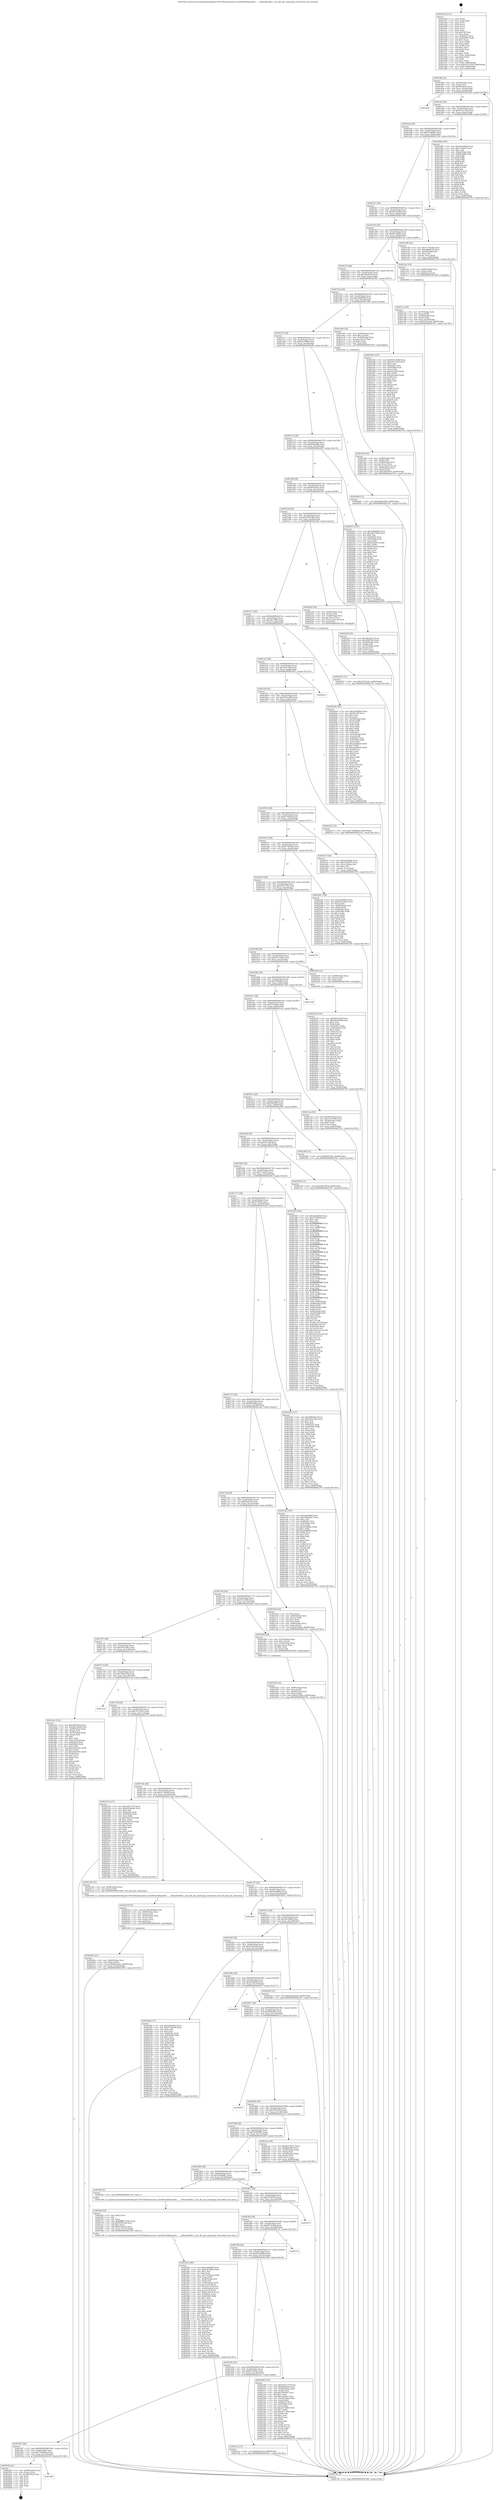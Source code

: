digraph "0x401420" {
  label = "0x401420 (/mnt/c/Users/mathe/Desktop/tcc/POCII/binaries/extr_h2ot00unitlibhandler........libhandlerfile.c_h2o_file_get_mimemap_Final-ollvm.out::main(0))"
  labelloc = "t"
  node[shape=record]

  Entry [label="",width=0.3,height=0.3,shape=circle,fillcolor=black,style=filled]
  "0x40148f" [label="{
     0x40148f [32]\l
     | [instrs]\l
     &nbsp;&nbsp;0x40148f \<+6\>: mov -0x90(%rbp),%eax\l
     &nbsp;&nbsp;0x401495 \<+2\>: mov %eax,%ecx\l
     &nbsp;&nbsp;0x401497 \<+6\>: sub $0x905a62cf,%ecx\l
     &nbsp;&nbsp;0x40149d \<+6\>: mov %eax,-0xa4(%rbp)\l
     &nbsp;&nbsp;0x4014a3 \<+6\>: mov %ecx,-0xa8(%rbp)\l
     &nbsp;&nbsp;0x4014a9 \<+6\>: je 00000000004024d5 \<main+0x10b5\>\l
  }"]
  "0x4024d5" [label="{
     0x4024d5\l
  }", style=dashed]
  "0x4014af" [label="{
     0x4014af [28]\l
     | [instrs]\l
     &nbsp;&nbsp;0x4014af \<+5\>: jmp 00000000004014b4 \<main+0x94\>\l
     &nbsp;&nbsp;0x4014b4 \<+6\>: mov -0xa4(%rbp),%eax\l
     &nbsp;&nbsp;0x4014ba \<+5\>: sub $0x9101c35d,%eax\l
     &nbsp;&nbsp;0x4014bf \<+6\>: mov %eax,-0xac(%rbp)\l
     &nbsp;&nbsp;0x4014c5 \<+6\>: je 0000000000401989 \<main+0x569\>\l
  }"]
  Exit [label="",width=0.3,height=0.3,shape=circle,fillcolor=black,style=filled,peripheries=2]
  "0x401989" [label="{
     0x401989 [106]\l
     | [instrs]\l
     &nbsp;&nbsp;0x401989 \<+5\>: mov $0x24aedbb0,%eax\l
     &nbsp;&nbsp;0x40198e \<+5\>: mov $0x115e6a7,%ecx\l
     &nbsp;&nbsp;0x401993 \<+2\>: mov $0x1,%dl\l
     &nbsp;&nbsp;0x401995 \<+7\>: mov -0x8a(%rbp),%sil\l
     &nbsp;&nbsp;0x40199c \<+7\>: mov -0x89(%rbp),%dil\l
     &nbsp;&nbsp;0x4019a3 \<+3\>: mov %sil,%r8b\l
     &nbsp;&nbsp;0x4019a6 \<+4\>: xor $0xff,%r8b\l
     &nbsp;&nbsp;0x4019aa \<+3\>: mov %dil,%r9b\l
     &nbsp;&nbsp;0x4019ad \<+4\>: xor $0xff,%r9b\l
     &nbsp;&nbsp;0x4019b1 \<+3\>: xor $0x0,%dl\l
     &nbsp;&nbsp;0x4019b4 \<+3\>: mov %r8b,%r10b\l
     &nbsp;&nbsp;0x4019b7 \<+4\>: and $0x0,%r10b\l
     &nbsp;&nbsp;0x4019bb \<+3\>: and %dl,%sil\l
     &nbsp;&nbsp;0x4019be \<+3\>: mov %r9b,%r11b\l
     &nbsp;&nbsp;0x4019c1 \<+4\>: and $0x0,%r11b\l
     &nbsp;&nbsp;0x4019c5 \<+3\>: and %dl,%dil\l
     &nbsp;&nbsp;0x4019c8 \<+3\>: or %sil,%r10b\l
     &nbsp;&nbsp;0x4019cb \<+3\>: or %dil,%r11b\l
     &nbsp;&nbsp;0x4019ce \<+3\>: xor %r11b,%r10b\l
     &nbsp;&nbsp;0x4019d1 \<+3\>: or %r9b,%r8b\l
     &nbsp;&nbsp;0x4019d4 \<+4\>: xor $0xff,%r8b\l
     &nbsp;&nbsp;0x4019d8 \<+3\>: or $0x0,%dl\l
     &nbsp;&nbsp;0x4019db \<+3\>: and %dl,%r8b\l
     &nbsp;&nbsp;0x4019de \<+3\>: or %r8b,%r10b\l
     &nbsp;&nbsp;0x4019e1 \<+4\>: test $0x1,%r10b\l
     &nbsp;&nbsp;0x4019e5 \<+3\>: cmovne %ecx,%eax\l
     &nbsp;&nbsp;0x4019e8 \<+6\>: mov %eax,-0x90(%rbp)\l
     &nbsp;&nbsp;0x4019ee \<+5\>: jmp 0000000000402781 \<main+0x1361\>\l
  }"]
  "0x4014cb" [label="{
     0x4014cb [28]\l
     | [instrs]\l
     &nbsp;&nbsp;0x4014cb \<+5\>: jmp 00000000004014d0 \<main+0xb0\>\l
     &nbsp;&nbsp;0x4014d0 \<+6\>: mov -0xa4(%rbp),%eax\l
     &nbsp;&nbsp;0x4014d6 \<+5\>: sub $0x916ddfb3,%eax\l
     &nbsp;&nbsp;0x4014db \<+6\>: mov %eax,-0xb0(%rbp)\l
     &nbsp;&nbsp;0x4014e1 \<+6\>: je 000000000040276a \<main+0x134a\>\l
  }"]
  "0x402781" [label="{
     0x402781 [5]\l
     | [instrs]\l
     &nbsp;&nbsp;0x402781 \<+5\>: jmp 000000000040148f \<main+0x6f\>\l
  }"]
  "0x401420" [label="{
     0x401420 [111]\l
     | [instrs]\l
     &nbsp;&nbsp;0x401420 \<+1\>: push %rbp\l
     &nbsp;&nbsp;0x401421 \<+3\>: mov %rsp,%rbp\l
     &nbsp;&nbsp;0x401424 \<+2\>: push %r15\l
     &nbsp;&nbsp;0x401426 \<+2\>: push %r14\l
     &nbsp;&nbsp;0x401428 \<+2\>: push %r13\l
     &nbsp;&nbsp;0x40142a \<+2\>: push %r12\l
     &nbsp;&nbsp;0x40142c \<+1\>: push %rbx\l
     &nbsp;&nbsp;0x40142d \<+7\>: sub $0x158,%rsp\l
     &nbsp;&nbsp;0x401434 \<+2\>: xor %eax,%eax\l
     &nbsp;&nbsp;0x401436 \<+7\>: mov 0x40505c,%ecx\l
     &nbsp;&nbsp;0x40143d \<+7\>: mov 0x405060,%edx\l
     &nbsp;&nbsp;0x401444 \<+3\>: sub $0x1,%eax\l
     &nbsp;&nbsp;0x401447 \<+3\>: mov %ecx,%r8d\l
     &nbsp;&nbsp;0x40144a \<+3\>: add %eax,%r8d\l
     &nbsp;&nbsp;0x40144d \<+4\>: imul %r8d,%ecx\l
     &nbsp;&nbsp;0x401451 \<+3\>: and $0x1,%ecx\l
     &nbsp;&nbsp;0x401454 \<+3\>: cmp $0x0,%ecx\l
     &nbsp;&nbsp;0x401457 \<+4\>: sete %r9b\l
     &nbsp;&nbsp;0x40145b \<+4\>: and $0x1,%r9b\l
     &nbsp;&nbsp;0x40145f \<+7\>: mov %r9b,-0x8a(%rbp)\l
     &nbsp;&nbsp;0x401466 \<+3\>: cmp $0xa,%edx\l
     &nbsp;&nbsp;0x401469 \<+4\>: setl %r9b\l
     &nbsp;&nbsp;0x40146d \<+4\>: and $0x1,%r9b\l
     &nbsp;&nbsp;0x401471 \<+7\>: mov %r9b,-0x89(%rbp)\l
     &nbsp;&nbsp;0x401478 \<+10\>: movl $0x9101c35d,-0x90(%rbp)\l
     &nbsp;&nbsp;0x401482 \<+6\>: mov %edi,-0x94(%rbp)\l
     &nbsp;&nbsp;0x401488 \<+7\>: mov %rsi,-0xa0(%rbp)\l
  }"]
  "0x401963" [label="{
     0x401963\l
  }", style=dashed]
  "0x40276a" [label="{
     0x40276a\l
  }", style=dashed]
  "0x4014e7" [label="{
     0x4014e7 [28]\l
     | [instrs]\l
     &nbsp;&nbsp;0x4014e7 \<+5\>: jmp 00000000004014ec \<main+0xcc\>\l
     &nbsp;&nbsp;0x4014ec \<+6\>: mov -0xa4(%rbp),%eax\l
     &nbsp;&nbsp;0x4014f2 \<+5\>: sub $0x9dc5e4d9,%eax\l
     &nbsp;&nbsp;0x4014f7 \<+6\>: mov %eax,-0xb4(%rbp)\l
     &nbsp;&nbsp;0x4014fd \<+6\>: je 0000000000401e48 \<main+0xa28\>\l
  }"]
  "0x4025f4" [label="{
     0x4025f4 [24]\l
     | [instrs]\l
     &nbsp;&nbsp;0x4025f4 \<+7\>: mov -0x88(%rbp),%rax\l
     &nbsp;&nbsp;0x4025fb \<+2\>: mov (%rax),%eax\l
     &nbsp;&nbsp;0x4025fd \<+4\>: lea -0x28(%rbp),%rsp\l
     &nbsp;&nbsp;0x402601 \<+1\>: pop %rbx\l
     &nbsp;&nbsp;0x402602 \<+2\>: pop %r12\l
     &nbsp;&nbsp;0x402604 \<+2\>: pop %r13\l
     &nbsp;&nbsp;0x402606 \<+2\>: pop %r14\l
     &nbsp;&nbsp;0x402608 \<+2\>: pop %r15\l
     &nbsp;&nbsp;0x40260a \<+1\>: pop %rbp\l
     &nbsp;&nbsp;0x40260b \<+1\>: ret\l
  }"]
  "0x401e48" [label="{
     0x401e48 [30]\l
     | [instrs]\l
     &nbsp;&nbsp;0x401e48 \<+5\>: mov $0x1a730ed0,%eax\l
     &nbsp;&nbsp;0x401e4d \<+5\>: mov $0xae8d6b36,%ecx\l
     &nbsp;&nbsp;0x401e52 \<+3\>: mov -0x29(%rbp),%dl\l
     &nbsp;&nbsp;0x401e55 \<+3\>: test $0x1,%dl\l
     &nbsp;&nbsp;0x401e58 \<+3\>: cmovne %ecx,%eax\l
     &nbsp;&nbsp;0x401e5b \<+6\>: mov %eax,-0x90(%rbp)\l
     &nbsp;&nbsp;0x401e61 \<+5\>: jmp 0000000000402781 \<main+0x1361\>\l
  }"]
  "0x401503" [label="{
     0x401503 [28]\l
     | [instrs]\l
     &nbsp;&nbsp;0x401503 \<+5\>: jmp 0000000000401508 \<main+0xe8\>\l
     &nbsp;&nbsp;0x401508 \<+6\>: mov -0xa4(%rbp),%eax\l
     &nbsp;&nbsp;0x40150e \<+5\>: sub $0xa6c5fd6d,%eax\l
     &nbsp;&nbsp;0x401513 \<+6\>: mov %eax,-0xb8(%rbp)\l
     &nbsp;&nbsp;0x401519 \<+6\>: je 0000000000401cbc \<main+0x89c\>\l
  }"]
  "0x402435" [label="{
     0x402435 [145]\l
     | [instrs]\l
     &nbsp;&nbsp;0x402435 \<+5\>: mov $0x605533b8,%ecx\l
     &nbsp;&nbsp;0x40243a \<+5\>: mov $0x24e504df,%edx\l
     &nbsp;&nbsp;0x40243f \<+3\>: mov $0x1,%sil\l
     &nbsp;&nbsp;0x402442 \<+3\>: xor %r8d,%r8d\l
     &nbsp;&nbsp;0x402445 \<+8\>: mov 0x40505c,%r9d\l
     &nbsp;&nbsp;0x40244d \<+8\>: mov 0x405060,%r10d\l
     &nbsp;&nbsp;0x402455 \<+4\>: sub $0x1,%r8d\l
     &nbsp;&nbsp;0x402459 \<+3\>: mov %r9d,%r11d\l
     &nbsp;&nbsp;0x40245c \<+3\>: add %r8d,%r11d\l
     &nbsp;&nbsp;0x40245f \<+4\>: imul %r11d,%r9d\l
     &nbsp;&nbsp;0x402463 \<+4\>: and $0x1,%r9d\l
     &nbsp;&nbsp;0x402467 \<+4\>: cmp $0x0,%r9d\l
     &nbsp;&nbsp;0x40246b \<+3\>: sete %bl\l
     &nbsp;&nbsp;0x40246e \<+4\>: cmp $0xa,%r10d\l
     &nbsp;&nbsp;0x402472 \<+4\>: setl %r14b\l
     &nbsp;&nbsp;0x402476 \<+3\>: mov %bl,%r15b\l
     &nbsp;&nbsp;0x402479 \<+4\>: xor $0xff,%r15b\l
     &nbsp;&nbsp;0x40247d \<+3\>: mov %r14b,%r12b\l
     &nbsp;&nbsp;0x402480 \<+4\>: xor $0xff,%r12b\l
     &nbsp;&nbsp;0x402484 \<+4\>: xor $0x0,%sil\l
     &nbsp;&nbsp;0x402488 \<+3\>: mov %r15b,%r13b\l
     &nbsp;&nbsp;0x40248b \<+4\>: and $0x0,%r13b\l
     &nbsp;&nbsp;0x40248f \<+3\>: and %sil,%bl\l
     &nbsp;&nbsp;0x402492 \<+3\>: mov %r12b,%al\l
     &nbsp;&nbsp;0x402495 \<+2\>: and $0x0,%al\l
     &nbsp;&nbsp;0x402497 \<+3\>: and %sil,%r14b\l
     &nbsp;&nbsp;0x40249a \<+3\>: or %bl,%r13b\l
     &nbsp;&nbsp;0x40249d \<+3\>: or %r14b,%al\l
     &nbsp;&nbsp;0x4024a0 \<+3\>: xor %al,%r13b\l
     &nbsp;&nbsp;0x4024a3 \<+3\>: or %r12b,%r15b\l
     &nbsp;&nbsp;0x4024a6 \<+4\>: xor $0xff,%r15b\l
     &nbsp;&nbsp;0x4024aa \<+4\>: or $0x0,%sil\l
     &nbsp;&nbsp;0x4024ae \<+3\>: and %sil,%r15b\l
     &nbsp;&nbsp;0x4024b1 \<+3\>: or %r15b,%r13b\l
     &nbsp;&nbsp;0x4024b4 \<+4\>: test $0x1,%r13b\l
     &nbsp;&nbsp;0x4024b8 \<+3\>: cmovne %edx,%ecx\l
     &nbsp;&nbsp;0x4024bb \<+6\>: mov %ecx,-0x90(%rbp)\l
     &nbsp;&nbsp;0x4024c1 \<+5\>: jmp 0000000000402781 \<main+0x1361\>\l
  }"]
  "0x401cbc" [label="{
     0x401cbc [16]\l
     | [instrs]\l
     &nbsp;&nbsp;0x401cbc \<+4\>: mov -0x80(%rbp),%rax\l
     &nbsp;&nbsp;0x401cc0 \<+3\>: mov (%rax),%rax\l
     &nbsp;&nbsp;0x401cc3 \<+4\>: mov 0x8(%rax),%rdi\l
     &nbsp;&nbsp;0x401cc7 \<+5\>: call 0000000000401060 \<atoi@plt\>\l
     | [calls]\l
     &nbsp;&nbsp;0x401060 \{1\} (unknown)\l
  }"]
  "0x40151f" [label="{
     0x40151f [28]\l
     | [instrs]\l
     &nbsp;&nbsp;0x40151f \<+5\>: jmp 0000000000401524 \<main+0x104\>\l
     &nbsp;&nbsp;0x401524 \<+6\>: mov -0xa4(%rbp),%eax\l
     &nbsp;&nbsp;0x40152a \<+5\>: sub $0xa8a2fc03,%eax\l
     &nbsp;&nbsp;0x40152f \<+6\>: mov %eax,-0xbc(%rbp)\l
     &nbsp;&nbsp;0x401535 \<+6\>: je 0000000000402393 \<main+0xf73\>\l
  }"]
  "0x402267" [label="{
     0x402267 [15]\l
     | [instrs]\l
     &nbsp;&nbsp;0x402267 \<+10\>: movl $0x1972a16c,-0x90(%rbp)\l
     &nbsp;&nbsp;0x402271 \<+5\>: jmp 0000000000402781 \<main+0x1361\>\l
  }"]
  "0x402393" [label="{
     0x402393 [147]\l
     | [instrs]\l
     &nbsp;&nbsp;0x402393 \<+5\>: mov $0x605533b8,%eax\l
     &nbsp;&nbsp;0x402398 \<+5\>: mov $0xe6173a09,%ecx\l
     &nbsp;&nbsp;0x40239d \<+2\>: mov $0x1,%dl\l
     &nbsp;&nbsp;0x40239f \<+7\>: mov 0x40505c,%esi\l
     &nbsp;&nbsp;0x4023a6 \<+7\>: mov 0x405060,%edi\l
     &nbsp;&nbsp;0x4023ad \<+3\>: mov %esi,%r8d\l
     &nbsp;&nbsp;0x4023b0 \<+7\>: sub $0xa0e2a8ef,%r8d\l
     &nbsp;&nbsp;0x4023b7 \<+4\>: sub $0x1,%r8d\l
     &nbsp;&nbsp;0x4023bb \<+7\>: add $0xa0e2a8ef,%r8d\l
     &nbsp;&nbsp;0x4023c2 \<+4\>: imul %r8d,%esi\l
     &nbsp;&nbsp;0x4023c6 \<+3\>: and $0x1,%esi\l
     &nbsp;&nbsp;0x4023c9 \<+3\>: cmp $0x0,%esi\l
     &nbsp;&nbsp;0x4023cc \<+4\>: sete %r9b\l
     &nbsp;&nbsp;0x4023d0 \<+3\>: cmp $0xa,%edi\l
     &nbsp;&nbsp;0x4023d3 \<+4\>: setl %r10b\l
     &nbsp;&nbsp;0x4023d7 \<+3\>: mov %r9b,%r11b\l
     &nbsp;&nbsp;0x4023da \<+4\>: xor $0xff,%r11b\l
     &nbsp;&nbsp;0x4023de \<+3\>: mov %r10b,%bl\l
     &nbsp;&nbsp;0x4023e1 \<+3\>: xor $0xff,%bl\l
     &nbsp;&nbsp;0x4023e4 \<+3\>: xor $0x1,%dl\l
     &nbsp;&nbsp;0x4023e7 \<+3\>: mov %r11b,%r14b\l
     &nbsp;&nbsp;0x4023ea \<+4\>: and $0xff,%r14b\l
     &nbsp;&nbsp;0x4023ee \<+3\>: and %dl,%r9b\l
     &nbsp;&nbsp;0x4023f1 \<+3\>: mov %bl,%r15b\l
     &nbsp;&nbsp;0x4023f4 \<+4\>: and $0xff,%r15b\l
     &nbsp;&nbsp;0x4023f8 \<+3\>: and %dl,%r10b\l
     &nbsp;&nbsp;0x4023fb \<+3\>: or %r9b,%r14b\l
     &nbsp;&nbsp;0x4023fe \<+3\>: or %r10b,%r15b\l
     &nbsp;&nbsp;0x402401 \<+3\>: xor %r15b,%r14b\l
     &nbsp;&nbsp;0x402404 \<+3\>: or %bl,%r11b\l
     &nbsp;&nbsp;0x402407 \<+4\>: xor $0xff,%r11b\l
     &nbsp;&nbsp;0x40240b \<+3\>: or $0x1,%dl\l
     &nbsp;&nbsp;0x40240e \<+3\>: and %dl,%r11b\l
     &nbsp;&nbsp;0x402411 \<+3\>: or %r11b,%r14b\l
     &nbsp;&nbsp;0x402414 \<+4\>: test $0x1,%r14b\l
     &nbsp;&nbsp;0x402418 \<+3\>: cmovne %ecx,%eax\l
     &nbsp;&nbsp;0x40241b \<+6\>: mov %eax,-0x90(%rbp)\l
     &nbsp;&nbsp;0x402421 \<+5\>: jmp 0000000000402781 \<main+0x1361\>\l
  }"]
  "0x40153b" [label="{
     0x40153b [28]\l
     | [instrs]\l
     &nbsp;&nbsp;0x40153b \<+5\>: jmp 0000000000401540 \<main+0x120\>\l
     &nbsp;&nbsp;0x401540 \<+6\>: mov -0xa4(%rbp),%eax\l
     &nbsp;&nbsp;0x401546 \<+5\>: sub $0xae8d6b36,%eax\l
     &nbsp;&nbsp;0x40154b \<+6\>: mov %eax,-0xc0(%rbp)\l
     &nbsp;&nbsp;0x401551 \<+6\>: je 0000000000401e66 \<main+0xa46\>\l
  }"]
  "0x40220a" [label="{
     0x40220a [31]\l
     | [instrs]\l
     &nbsp;&nbsp;0x40220a \<+4\>: mov -0x40(%rbp),%rcx\l
     &nbsp;&nbsp;0x40220e \<+6\>: movl $0x0,(%rcx)\l
     &nbsp;&nbsp;0x402214 \<+10\>: movl $0xbbf16a5e,-0x90(%rbp)\l
     &nbsp;&nbsp;0x40221e \<+6\>: mov %eax,-0x160(%rbp)\l
     &nbsp;&nbsp;0x402224 \<+5\>: jmp 0000000000402781 \<main+0x1361\>\l
  }"]
  "0x401e66" [label="{
     0x401e66 [29]\l
     | [instrs]\l
     &nbsp;&nbsp;0x401e66 \<+4\>: mov -0x58(%rbp),%rax\l
     &nbsp;&nbsp;0x401e6a \<+6\>: movl $0x1,(%rax)\l
     &nbsp;&nbsp;0x401e70 \<+4\>: mov -0x58(%rbp),%rax\l
     &nbsp;&nbsp;0x401e74 \<+3\>: movslq (%rax),%rax\l
     &nbsp;&nbsp;0x401e77 \<+4\>: shl $0x2,%rax\l
     &nbsp;&nbsp;0x401e7b \<+3\>: mov %rax,%rdi\l
     &nbsp;&nbsp;0x401e7e \<+5\>: call 0000000000401050 \<malloc@plt\>\l
     | [calls]\l
     &nbsp;&nbsp;0x401050 \{1\} (unknown)\l
  }"]
  "0x401557" [label="{
     0x401557 [28]\l
     | [instrs]\l
     &nbsp;&nbsp;0x401557 \<+5\>: jmp 000000000040155c \<main+0x13c\>\l
     &nbsp;&nbsp;0x40155c \<+6\>: mov -0xa4(%rbp),%eax\l
     &nbsp;&nbsp;0x401562 \<+5\>: sub $0xb5a79f9d,%eax\l
     &nbsp;&nbsp;0x401567 \<+6\>: mov %eax,-0xc4(%rbp)\l
     &nbsp;&nbsp;0x40156d \<+6\>: je 0000000000402046 \<main+0xc26\>\l
  }"]
  "0x4021e9" [label="{
     0x4021e9 [33]\l
     | [instrs]\l
     &nbsp;&nbsp;0x4021e9 \<+10\>: movabs $0x4030b6,%rdi\l
     &nbsp;&nbsp;0x4021f3 \<+4\>: mov -0x48(%rbp),%rcx\l
     &nbsp;&nbsp;0x4021f7 \<+3\>: mov %rax,(%rcx)\l
     &nbsp;&nbsp;0x4021fa \<+4\>: mov -0x48(%rbp),%rax\l
     &nbsp;&nbsp;0x4021fe \<+3\>: mov (%rax),%rax\l
     &nbsp;&nbsp;0x402201 \<+2\>: mov (%rax),%esi\l
     &nbsp;&nbsp;0x402203 \<+2\>: mov $0x0,%al\l
     &nbsp;&nbsp;0x402205 \<+5\>: call 0000000000401040 \<printf@plt\>\l
     | [calls]\l
     &nbsp;&nbsp;0x401040 \{1\} (unknown)\l
  }"]
  "0x402046" [label="{
     0x402046 [15]\l
     | [instrs]\l
     &nbsp;&nbsp;0x402046 \<+10\>: movl $0xb666c898,-0x90(%rbp)\l
     &nbsp;&nbsp;0x402050 \<+5\>: jmp 0000000000402781 \<main+0x1361\>\l
  }"]
  "0x401573" [label="{
     0x401573 [28]\l
     | [instrs]\l
     &nbsp;&nbsp;0x401573 \<+5\>: jmp 0000000000401578 \<main+0x158\>\l
     &nbsp;&nbsp;0x401578 \<+6\>: mov -0xa4(%rbp),%eax\l
     &nbsp;&nbsp;0x40157e \<+5\>: sub $0xb666c898,%eax\l
     &nbsp;&nbsp;0x401583 \<+6\>: mov %eax,-0xc8(%rbp)\l
     &nbsp;&nbsp;0x401589 \<+6\>: je 0000000000402055 \<main+0xc35\>\l
  }"]
  "0x401947" [label="{
     0x401947 [28]\l
     | [instrs]\l
     &nbsp;&nbsp;0x401947 \<+5\>: jmp 000000000040194c \<main+0x52c\>\l
     &nbsp;&nbsp;0x40194c \<+6\>: mov -0xa4(%rbp),%eax\l
     &nbsp;&nbsp;0x401952 \<+5\>: sub $0x75d066ab,%eax\l
     &nbsp;&nbsp;0x401957 \<+6\>: mov %eax,-0x154(%rbp)\l
     &nbsp;&nbsp;0x40195d \<+6\>: je 00000000004025f4 \<main+0x11d4\>\l
  }"]
  "0x402055" [label="{
     0x402055 [147]\l
     | [instrs]\l
     &nbsp;&nbsp;0x402055 \<+5\>: mov $0x3a96489e,%eax\l
     &nbsp;&nbsp;0x40205a \<+5\>: mov $0xcdb77995,%ecx\l
     &nbsp;&nbsp;0x40205f \<+2\>: mov $0x1,%dl\l
     &nbsp;&nbsp;0x402061 \<+7\>: mov 0x40505c,%esi\l
     &nbsp;&nbsp;0x402068 \<+7\>: mov 0x405060,%edi\l
     &nbsp;&nbsp;0x40206f \<+3\>: mov %esi,%r8d\l
     &nbsp;&nbsp;0x402072 \<+7\>: sub $0xb7bfed10,%r8d\l
     &nbsp;&nbsp;0x402079 \<+4\>: sub $0x1,%r8d\l
     &nbsp;&nbsp;0x40207d \<+7\>: add $0xb7bfed10,%r8d\l
     &nbsp;&nbsp;0x402084 \<+4\>: imul %r8d,%esi\l
     &nbsp;&nbsp;0x402088 \<+3\>: and $0x1,%esi\l
     &nbsp;&nbsp;0x40208b \<+3\>: cmp $0x0,%esi\l
     &nbsp;&nbsp;0x40208e \<+4\>: sete %r9b\l
     &nbsp;&nbsp;0x402092 \<+3\>: cmp $0xa,%edi\l
     &nbsp;&nbsp;0x402095 \<+4\>: setl %r10b\l
     &nbsp;&nbsp;0x402099 \<+3\>: mov %r9b,%r11b\l
     &nbsp;&nbsp;0x40209c \<+4\>: xor $0xff,%r11b\l
     &nbsp;&nbsp;0x4020a0 \<+3\>: mov %r10b,%bl\l
     &nbsp;&nbsp;0x4020a3 \<+3\>: xor $0xff,%bl\l
     &nbsp;&nbsp;0x4020a6 \<+3\>: xor $0x1,%dl\l
     &nbsp;&nbsp;0x4020a9 \<+3\>: mov %r11b,%r14b\l
     &nbsp;&nbsp;0x4020ac \<+4\>: and $0xff,%r14b\l
     &nbsp;&nbsp;0x4020b0 \<+3\>: and %dl,%r9b\l
     &nbsp;&nbsp;0x4020b3 \<+3\>: mov %bl,%r15b\l
     &nbsp;&nbsp;0x4020b6 \<+4\>: and $0xff,%r15b\l
     &nbsp;&nbsp;0x4020ba \<+3\>: and %dl,%r10b\l
     &nbsp;&nbsp;0x4020bd \<+3\>: or %r9b,%r14b\l
     &nbsp;&nbsp;0x4020c0 \<+3\>: or %r10b,%r15b\l
     &nbsp;&nbsp;0x4020c3 \<+3\>: xor %r15b,%r14b\l
     &nbsp;&nbsp;0x4020c6 \<+3\>: or %bl,%r11b\l
     &nbsp;&nbsp;0x4020c9 \<+4\>: xor $0xff,%r11b\l
     &nbsp;&nbsp;0x4020cd \<+3\>: or $0x1,%dl\l
     &nbsp;&nbsp;0x4020d0 \<+3\>: and %dl,%r11b\l
     &nbsp;&nbsp;0x4020d3 \<+3\>: or %r11b,%r14b\l
     &nbsp;&nbsp;0x4020d6 \<+4\>: test $0x1,%r14b\l
     &nbsp;&nbsp;0x4020da \<+3\>: cmovne %ecx,%eax\l
     &nbsp;&nbsp;0x4020dd \<+6\>: mov %eax,-0x90(%rbp)\l
     &nbsp;&nbsp;0x4020e3 \<+5\>: jmp 0000000000402781 \<main+0x1361\>\l
  }"]
  "0x40158f" [label="{
     0x40158f [28]\l
     | [instrs]\l
     &nbsp;&nbsp;0x40158f \<+5\>: jmp 0000000000401594 \<main+0x174\>\l
     &nbsp;&nbsp;0x401594 \<+6\>: mov -0xa4(%rbp),%eax\l
     &nbsp;&nbsp;0x40159a \<+5\>: sub $0xbbf16a5e,%eax\l
     &nbsp;&nbsp;0x40159f \<+6\>: mov %eax,-0xcc(%rbp)\l
     &nbsp;&nbsp;0x4015a5 \<+6\>: je 0000000000402229 \<main+0xe09\>\l
  }"]
  "0x4021ac" [label="{
     0x4021ac [15]\l
     | [instrs]\l
     &nbsp;&nbsp;0x4021ac \<+10\>: movl $0xbdc6a14,-0x90(%rbp)\l
     &nbsp;&nbsp;0x4021b6 \<+5\>: jmp 0000000000402781 \<main+0x1361\>\l
  }"]
  "0x402229" [label="{
     0x402229 [36]\l
     | [instrs]\l
     &nbsp;&nbsp;0x402229 \<+5\>: mov $0xa8a2fc03,%eax\l
     &nbsp;&nbsp;0x40222e \<+5\>: mov $0xc69b74f2,%ecx\l
     &nbsp;&nbsp;0x402233 \<+4\>: mov -0x40(%rbp),%rdx\l
     &nbsp;&nbsp;0x402237 \<+2\>: mov (%rdx),%esi\l
     &nbsp;&nbsp;0x402239 \<+4\>: mov -0x70(%rbp),%rdx\l
     &nbsp;&nbsp;0x40223d \<+2\>: cmp (%rdx),%esi\l
     &nbsp;&nbsp;0x40223f \<+3\>: cmovl %ecx,%eax\l
     &nbsp;&nbsp;0x402242 \<+6\>: mov %eax,-0x90(%rbp)\l
     &nbsp;&nbsp;0x402248 \<+5\>: jmp 0000000000402781 \<main+0x1361\>\l
  }"]
  "0x4015ab" [label="{
     0x4015ab [28]\l
     | [instrs]\l
     &nbsp;&nbsp;0x4015ab \<+5\>: jmp 00000000004015b0 \<main+0x190\>\l
     &nbsp;&nbsp;0x4015b0 \<+6\>: mov -0xa4(%rbp),%eax\l
     &nbsp;&nbsp;0x4015b6 \<+5\>: sub $0xc69b74f2,%eax\l
     &nbsp;&nbsp;0x4015bb \<+6\>: mov %eax,-0xd0(%rbp)\l
     &nbsp;&nbsp;0x4015c1 \<+6\>: je 000000000040224d \<main+0xe2d\>\l
  }"]
  "0x40192b" [label="{
     0x40192b [28]\l
     | [instrs]\l
     &nbsp;&nbsp;0x40192b \<+5\>: jmp 0000000000401930 \<main+0x510\>\l
     &nbsp;&nbsp;0x401930 \<+6\>: mov -0xa4(%rbp),%eax\l
     &nbsp;&nbsp;0x401936 \<+5\>: sub $0x6b15452c,%eax\l
     &nbsp;&nbsp;0x40193b \<+6\>: mov %eax,-0x150(%rbp)\l
     &nbsp;&nbsp;0x401941 \<+6\>: je 00000000004021ac \<main+0xd8c\>\l
  }"]
  "0x40224d" [label="{
     0x40224d [26]\l
     | [instrs]\l
     &nbsp;&nbsp;0x40224d \<+4\>: mov -0x68(%rbp),%rax\l
     &nbsp;&nbsp;0x402251 \<+3\>: mov (%rax),%rax\l
     &nbsp;&nbsp;0x402254 \<+4\>: mov -0x40(%rbp),%rcx\l
     &nbsp;&nbsp;0x402258 \<+3\>: movslq (%rcx),%rcx\l
     &nbsp;&nbsp;0x40225b \<+4\>: mov (%rax,%rcx,8),%rax\l
     &nbsp;&nbsp;0x40225f \<+3\>: mov %rax,%rdi\l
     &nbsp;&nbsp;0x402262 \<+5\>: call 0000000000401030 \<free@plt\>\l
     | [calls]\l
     &nbsp;&nbsp;0x401030 \{1\} (unknown)\l
  }"]
  "0x4015c7" [label="{
     0x4015c7 [28]\l
     | [instrs]\l
     &nbsp;&nbsp;0x4015c7 \<+5\>: jmp 00000000004015cc \<main+0x1ac\>\l
     &nbsp;&nbsp;0x4015cc \<+6\>: mov -0xa4(%rbp),%eax\l
     &nbsp;&nbsp;0x4015d2 \<+5\>: sub $0xcdb77995,%eax\l
     &nbsp;&nbsp;0x4015d7 \<+6\>: mov %eax,-0xd4(%rbp)\l
     &nbsp;&nbsp;0x4015dd \<+6\>: je 00000000004020e8 \<main+0xcc8\>\l
  }"]
  "0x402309" [label="{
     0x402309 [123]\l
     | [instrs]\l
     &nbsp;&nbsp;0x402309 \<+5\>: mov $0xe5021779,%eax\l
     &nbsp;&nbsp;0x40230e \<+5\>: mov $0xfde8ed95,%ecx\l
     &nbsp;&nbsp;0x402313 \<+4\>: mov -0x40(%rbp),%rdx\l
     &nbsp;&nbsp;0x402317 \<+2\>: mov (%rdx),%esi\l
     &nbsp;&nbsp;0x402319 \<+6\>: add $0x7dc08a1,%esi\l
     &nbsp;&nbsp;0x40231f \<+3\>: add $0x1,%esi\l
     &nbsp;&nbsp;0x402322 \<+6\>: sub $0x7dc08a1,%esi\l
     &nbsp;&nbsp;0x402328 \<+4\>: mov -0x40(%rbp),%rdx\l
     &nbsp;&nbsp;0x40232c \<+2\>: mov %esi,(%rdx)\l
     &nbsp;&nbsp;0x40232e \<+7\>: mov 0x40505c,%esi\l
     &nbsp;&nbsp;0x402335 \<+7\>: mov 0x405060,%edi\l
     &nbsp;&nbsp;0x40233c \<+3\>: mov %esi,%r8d\l
     &nbsp;&nbsp;0x40233f \<+7\>: sub $0xcd3718fd,%r8d\l
     &nbsp;&nbsp;0x402346 \<+4\>: sub $0x1,%r8d\l
     &nbsp;&nbsp;0x40234a \<+7\>: add $0xcd3718fd,%r8d\l
     &nbsp;&nbsp;0x402351 \<+4\>: imul %r8d,%esi\l
     &nbsp;&nbsp;0x402355 \<+3\>: and $0x1,%esi\l
     &nbsp;&nbsp;0x402358 \<+3\>: cmp $0x0,%esi\l
     &nbsp;&nbsp;0x40235b \<+4\>: sete %r9b\l
     &nbsp;&nbsp;0x40235f \<+3\>: cmp $0xa,%edi\l
     &nbsp;&nbsp;0x402362 \<+4\>: setl %r10b\l
     &nbsp;&nbsp;0x402366 \<+3\>: mov %r9b,%r11b\l
     &nbsp;&nbsp;0x402369 \<+3\>: and %r10b,%r11b\l
     &nbsp;&nbsp;0x40236c \<+3\>: xor %r10b,%r9b\l
     &nbsp;&nbsp;0x40236f \<+3\>: or %r9b,%r11b\l
     &nbsp;&nbsp;0x402372 \<+4\>: test $0x1,%r11b\l
     &nbsp;&nbsp;0x402376 \<+3\>: cmovne %ecx,%eax\l
     &nbsp;&nbsp;0x402379 \<+6\>: mov %eax,-0x90(%rbp)\l
     &nbsp;&nbsp;0x40237f \<+5\>: jmp 0000000000402781 \<main+0x1361\>\l
  }"]
  "0x4020e8" [label="{
     0x4020e8 [181]\l
     | [instrs]\l
     &nbsp;&nbsp;0x4020e8 \<+5\>: mov $0x3a96489e,%eax\l
     &nbsp;&nbsp;0x4020ed \<+5\>: mov $0xf3e7d8,%ecx\l
     &nbsp;&nbsp;0x4020f2 \<+2\>: mov $0x1,%dl\l
     &nbsp;&nbsp;0x4020f4 \<+2\>: xor %esi,%esi\l
     &nbsp;&nbsp;0x4020f6 \<+4\>: mov -0x50(%rbp),%rdi\l
     &nbsp;&nbsp;0x4020fa \<+3\>: mov (%rdi),%r8d\l
     &nbsp;&nbsp;0x4020fd \<+3\>: mov %esi,%r9d\l
     &nbsp;&nbsp;0x402100 \<+3\>: sub %r8d,%r9d\l
     &nbsp;&nbsp;0x402103 \<+3\>: mov %esi,%r8d\l
     &nbsp;&nbsp;0x402106 \<+4\>: sub $0x1,%r8d\l
     &nbsp;&nbsp;0x40210a \<+3\>: add %r8d,%r9d\l
     &nbsp;&nbsp;0x40210d \<+3\>: sub %r9d,%esi\l
     &nbsp;&nbsp;0x402110 \<+4\>: mov -0x50(%rbp),%rdi\l
     &nbsp;&nbsp;0x402114 \<+2\>: mov %esi,(%rdi)\l
     &nbsp;&nbsp;0x402116 \<+7\>: mov 0x40505c,%esi\l
     &nbsp;&nbsp;0x40211d \<+8\>: mov 0x405060,%r8d\l
     &nbsp;&nbsp;0x402125 \<+3\>: mov %esi,%r9d\l
     &nbsp;&nbsp;0x402128 \<+7\>: sub $0xcdab8d26,%r9d\l
     &nbsp;&nbsp;0x40212f \<+4\>: sub $0x1,%r9d\l
     &nbsp;&nbsp;0x402133 \<+7\>: add $0xcdab8d26,%r9d\l
     &nbsp;&nbsp;0x40213a \<+4\>: imul %r9d,%esi\l
     &nbsp;&nbsp;0x40213e \<+3\>: and $0x1,%esi\l
     &nbsp;&nbsp;0x402141 \<+3\>: cmp $0x0,%esi\l
     &nbsp;&nbsp;0x402144 \<+4\>: sete %r10b\l
     &nbsp;&nbsp;0x402148 \<+4\>: cmp $0xa,%r8d\l
     &nbsp;&nbsp;0x40214c \<+4\>: setl %r11b\l
     &nbsp;&nbsp;0x402150 \<+3\>: mov %r10b,%bl\l
     &nbsp;&nbsp;0x402153 \<+3\>: xor $0xff,%bl\l
     &nbsp;&nbsp;0x402156 \<+3\>: mov %r11b,%r14b\l
     &nbsp;&nbsp;0x402159 \<+4\>: xor $0xff,%r14b\l
     &nbsp;&nbsp;0x40215d \<+3\>: xor $0x1,%dl\l
     &nbsp;&nbsp;0x402160 \<+3\>: mov %bl,%r15b\l
     &nbsp;&nbsp;0x402163 \<+4\>: and $0xff,%r15b\l
     &nbsp;&nbsp;0x402167 \<+3\>: and %dl,%r10b\l
     &nbsp;&nbsp;0x40216a \<+3\>: mov %r14b,%r12b\l
     &nbsp;&nbsp;0x40216d \<+4\>: and $0xff,%r12b\l
     &nbsp;&nbsp;0x402171 \<+3\>: and %dl,%r11b\l
     &nbsp;&nbsp;0x402174 \<+3\>: or %r10b,%r15b\l
     &nbsp;&nbsp;0x402177 \<+3\>: or %r11b,%r12b\l
     &nbsp;&nbsp;0x40217a \<+3\>: xor %r12b,%r15b\l
     &nbsp;&nbsp;0x40217d \<+3\>: or %r14b,%bl\l
     &nbsp;&nbsp;0x402180 \<+3\>: xor $0xff,%bl\l
     &nbsp;&nbsp;0x402183 \<+3\>: or $0x1,%dl\l
     &nbsp;&nbsp;0x402186 \<+2\>: and %dl,%bl\l
     &nbsp;&nbsp;0x402188 \<+3\>: or %bl,%r15b\l
     &nbsp;&nbsp;0x40218b \<+4\>: test $0x1,%r15b\l
     &nbsp;&nbsp;0x40218f \<+3\>: cmovne %ecx,%eax\l
     &nbsp;&nbsp;0x402192 \<+6\>: mov %eax,-0x90(%rbp)\l
     &nbsp;&nbsp;0x402198 \<+5\>: jmp 0000000000402781 \<main+0x1361\>\l
  }"]
  "0x4015e3" [label="{
     0x4015e3 [28]\l
     | [instrs]\l
     &nbsp;&nbsp;0x4015e3 \<+5\>: jmp 00000000004015e8 \<main+0x1c8\>\l
     &nbsp;&nbsp;0x4015e8 \<+6\>: mov -0xa4(%rbp),%eax\l
     &nbsp;&nbsp;0x4015ee \<+5\>: sub $0xcfa415d5,%eax\l
     &nbsp;&nbsp;0x4015f3 \<+6\>: mov %eax,-0xd8(%rbp)\l
     &nbsp;&nbsp;0x4015f9 \<+6\>: je 0000000000402651 \<main+0x1231\>\l
  }"]
  "0x40190f" [label="{
     0x40190f [28]\l
     | [instrs]\l
     &nbsp;&nbsp;0x40190f \<+5\>: jmp 0000000000401914 \<main+0x4f4\>\l
     &nbsp;&nbsp;0x401914 \<+6\>: mov -0xa4(%rbp),%eax\l
     &nbsp;&nbsp;0x40191a \<+5\>: sub $0x622e8606,%eax\l
     &nbsp;&nbsp;0x40191f \<+6\>: mov %eax,-0x14c(%rbp)\l
     &nbsp;&nbsp;0x401925 \<+6\>: je 0000000000402309 \<main+0xee9\>\l
  }"]
  "0x402651" [label="{
     0x402651\l
  }", style=dashed]
  "0x4015ff" [label="{
     0x4015ff [28]\l
     | [instrs]\l
     &nbsp;&nbsp;0x4015ff \<+5\>: jmp 0000000000401604 \<main+0x1e4\>\l
     &nbsp;&nbsp;0x401604 \<+6\>: mov -0xa4(%rbp),%eax\l
     &nbsp;&nbsp;0x40160a \<+5\>: sub $0xd391a439,%eax\l
     &nbsp;&nbsp;0x40160f \<+6\>: mov %eax,-0xdc(%rbp)\l
     &nbsp;&nbsp;0x401615 \<+6\>: je 00000000004025e5 \<main+0x11c5\>\l
  }"]
  "0x40274c" [label="{
     0x40274c\l
  }", style=dashed]
  "0x4025e5" [label="{
     0x4025e5 [15]\l
     | [instrs]\l
     &nbsp;&nbsp;0x4025e5 \<+10\>: movl $0x75d066ab,-0x90(%rbp)\l
     &nbsp;&nbsp;0x4025ef \<+5\>: jmp 0000000000402781 \<main+0x1361\>\l
  }"]
  "0x40161b" [label="{
     0x40161b [28]\l
     | [instrs]\l
     &nbsp;&nbsp;0x40161b \<+5\>: jmp 0000000000401620 \<main+0x200\>\l
     &nbsp;&nbsp;0x401620 \<+6\>: mov -0xa4(%rbp),%eax\l
     &nbsp;&nbsp;0x401626 \<+5\>: sub $0xd71f94af,%eax\l
     &nbsp;&nbsp;0x40162b \<+6\>: mov %eax,-0xe0(%rbp)\l
     &nbsp;&nbsp;0x401631 \<+6\>: je 0000000000401b57 \<main+0x737\>\l
  }"]
  "0x4018f3" [label="{
     0x4018f3 [28]\l
     | [instrs]\l
     &nbsp;&nbsp;0x4018f3 \<+5\>: jmp 00000000004018f8 \<main+0x4d8\>\l
     &nbsp;&nbsp;0x4018f8 \<+6\>: mov -0xa4(%rbp),%eax\l
     &nbsp;&nbsp;0x4018fe \<+5\>: sub $0x605533b8,%eax\l
     &nbsp;&nbsp;0x401903 \<+6\>: mov %eax,-0x148(%rbp)\l
     &nbsp;&nbsp;0x401909 \<+6\>: je 000000000040274c \<main+0x132c\>\l
  }"]
  "0x401b57" [label="{
     0x401b57 [30]\l
     | [instrs]\l
     &nbsp;&nbsp;0x401b57 \<+5\>: mov $0xa6c5fd6d,%eax\l
     &nbsp;&nbsp;0x401b5c \<+5\>: mov $0x57f20670,%ecx\l
     &nbsp;&nbsp;0x401b61 \<+3\>: mov -0x31(%rbp),%dl\l
     &nbsp;&nbsp;0x401b64 \<+3\>: test $0x1,%dl\l
     &nbsp;&nbsp;0x401b67 \<+3\>: cmovne %ecx,%eax\l
     &nbsp;&nbsp;0x401b6a \<+6\>: mov %eax,-0x90(%rbp)\l
     &nbsp;&nbsp;0x401b70 \<+5\>: jmp 0000000000402781 \<main+0x1361\>\l
  }"]
  "0x401637" [label="{
     0x401637 [28]\l
     | [instrs]\l
     &nbsp;&nbsp;0x401637 \<+5\>: jmp 000000000040163c \<main+0x21c\>\l
     &nbsp;&nbsp;0x40163c \<+6\>: mov -0xa4(%rbp),%eax\l
     &nbsp;&nbsp;0x401642 \<+5\>: sub $0xd774b39d,%eax\l
     &nbsp;&nbsp;0x401647 \<+6\>: mov %eax,-0xe4(%rbp)\l
     &nbsp;&nbsp;0x40164d \<+6\>: je 0000000000402581 \<main+0x1161\>\l
  }"]
  "0x401b75" [label="{
     0x401b75\l
  }", style=dashed]
  "0x402581" [label="{
     0x402581 [100]\l
     | [instrs]\l
     &nbsp;&nbsp;0x402581 \<+5\>: mov $0x916ddfb3,%eax\l
     &nbsp;&nbsp;0x402586 \<+5\>: mov $0xd391a439,%ecx\l
     &nbsp;&nbsp;0x40258b \<+2\>: xor %edx,%edx\l
     &nbsp;&nbsp;0x40258d \<+7\>: mov -0x88(%rbp),%rsi\l
     &nbsp;&nbsp;0x402594 \<+6\>: movl $0x0,(%rsi)\l
     &nbsp;&nbsp;0x40259a \<+7\>: mov 0x40505c,%edi\l
     &nbsp;&nbsp;0x4025a1 \<+8\>: mov 0x405060,%r8d\l
     &nbsp;&nbsp;0x4025a9 \<+3\>: sub $0x1,%edx\l
     &nbsp;&nbsp;0x4025ac \<+3\>: mov %edi,%r9d\l
     &nbsp;&nbsp;0x4025af \<+3\>: add %edx,%r9d\l
     &nbsp;&nbsp;0x4025b2 \<+4\>: imul %r9d,%edi\l
     &nbsp;&nbsp;0x4025b6 \<+3\>: and $0x1,%edi\l
     &nbsp;&nbsp;0x4025b9 \<+3\>: cmp $0x0,%edi\l
     &nbsp;&nbsp;0x4025bc \<+4\>: sete %r10b\l
     &nbsp;&nbsp;0x4025c0 \<+4\>: cmp $0xa,%r8d\l
     &nbsp;&nbsp;0x4025c4 \<+4\>: setl %r11b\l
     &nbsp;&nbsp;0x4025c8 \<+3\>: mov %r10b,%bl\l
     &nbsp;&nbsp;0x4025cb \<+3\>: and %r11b,%bl\l
     &nbsp;&nbsp;0x4025ce \<+3\>: xor %r11b,%r10b\l
     &nbsp;&nbsp;0x4025d1 \<+3\>: or %r10b,%bl\l
     &nbsp;&nbsp;0x4025d4 \<+3\>: test $0x1,%bl\l
     &nbsp;&nbsp;0x4025d7 \<+3\>: cmovne %ecx,%eax\l
     &nbsp;&nbsp;0x4025da \<+6\>: mov %eax,-0x90(%rbp)\l
     &nbsp;&nbsp;0x4025e0 \<+5\>: jmp 0000000000402781 \<main+0x1361\>\l
  }"]
  "0x401653" [label="{
     0x401653 [28]\l
     | [instrs]\l
     &nbsp;&nbsp;0x401653 \<+5\>: jmp 0000000000401658 \<main+0x238\>\l
     &nbsp;&nbsp;0x401658 \<+6\>: mov -0xa4(%rbp),%eax\l
     &nbsp;&nbsp;0x40165e \<+5\>: sub $0xe5021779,%eax\l
     &nbsp;&nbsp;0x401663 \<+6\>: mov %eax,-0xe8(%rbp)\l
     &nbsp;&nbsp;0x401669 \<+6\>: je 0000000000402722 \<main+0x1302\>\l
  }"]
  "0x401f92" [label="{
     0x401f92 [180]\l
     | [instrs]\l
     &nbsp;&nbsp;0x401f92 \<+5\>: mov $0x2ab64f49,%ecx\l
     &nbsp;&nbsp;0x401f97 \<+5\>: mov $0xb5a79f9d,%edx\l
     &nbsp;&nbsp;0x401f9c \<+3\>: mov $0x1,%sil\l
     &nbsp;&nbsp;0x401f9f \<+2\>: xor %edi,%edi\l
     &nbsp;&nbsp;0x401fa1 \<+7\>: mov -0x15c(%rbp),%r8d\l
     &nbsp;&nbsp;0x401fa8 \<+4\>: imul %eax,%r8d\l
     &nbsp;&nbsp;0x401fac \<+4\>: mov -0x68(%rbp),%r9\l
     &nbsp;&nbsp;0x401fb0 \<+3\>: mov (%r9),%r9\l
     &nbsp;&nbsp;0x401fb3 \<+4\>: mov -0x60(%rbp),%r10\l
     &nbsp;&nbsp;0x401fb7 \<+3\>: movslq (%r10),%r10\l
     &nbsp;&nbsp;0x401fba \<+4\>: mov (%r9,%r10,8),%r9\l
     &nbsp;&nbsp;0x401fbe \<+4\>: mov -0x50(%rbp),%r10\l
     &nbsp;&nbsp;0x401fc2 \<+3\>: movslq (%r10),%r10\l
     &nbsp;&nbsp;0x401fc5 \<+4\>: mov %r8d,(%r9,%r10,4)\l
     &nbsp;&nbsp;0x401fc9 \<+7\>: mov 0x40505c,%eax\l
     &nbsp;&nbsp;0x401fd0 \<+8\>: mov 0x405060,%r8d\l
     &nbsp;&nbsp;0x401fd8 \<+3\>: sub $0x1,%edi\l
     &nbsp;&nbsp;0x401fdb \<+3\>: mov %eax,%r11d\l
     &nbsp;&nbsp;0x401fde \<+3\>: add %edi,%r11d\l
     &nbsp;&nbsp;0x401fe1 \<+4\>: imul %r11d,%eax\l
     &nbsp;&nbsp;0x401fe5 \<+3\>: and $0x1,%eax\l
     &nbsp;&nbsp;0x401fe8 \<+3\>: cmp $0x0,%eax\l
     &nbsp;&nbsp;0x401feb \<+3\>: sete %bl\l
     &nbsp;&nbsp;0x401fee \<+4\>: cmp $0xa,%r8d\l
     &nbsp;&nbsp;0x401ff2 \<+4\>: setl %r14b\l
     &nbsp;&nbsp;0x401ff6 \<+3\>: mov %bl,%r15b\l
     &nbsp;&nbsp;0x401ff9 \<+4\>: xor $0xff,%r15b\l
     &nbsp;&nbsp;0x401ffd \<+3\>: mov %r14b,%r12b\l
     &nbsp;&nbsp;0x402000 \<+4\>: xor $0xff,%r12b\l
     &nbsp;&nbsp;0x402004 \<+4\>: xor $0x1,%sil\l
     &nbsp;&nbsp;0x402008 \<+3\>: mov %r15b,%r13b\l
     &nbsp;&nbsp;0x40200b \<+4\>: and $0xff,%r13b\l
     &nbsp;&nbsp;0x40200f \<+3\>: and %sil,%bl\l
     &nbsp;&nbsp;0x402012 \<+3\>: mov %r12b,%al\l
     &nbsp;&nbsp;0x402015 \<+2\>: and $0xff,%al\l
     &nbsp;&nbsp;0x402017 \<+3\>: and %sil,%r14b\l
     &nbsp;&nbsp;0x40201a \<+3\>: or %bl,%r13b\l
     &nbsp;&nbsp;0x40201d \<+3\>: or %r14b,%al\l
     &nbsp;&nbsp;0x402020 \<+3\>: xor %al,%r13b\l
     &nbsp;&nbsp;0x402023 \<+3\>: or %r12b,%r15b\l
     &nbsp;&nbsp;0x402026 \<+4\>: xor $0xff,%r15b\l
     &nbsp;&nbsp;0x40202a \<+4\>: or $0x1,%sil\l
     &nbsp;&nbsp;0x40202e \<+3\>: and %sil,%r15b\l
     &nbsp;&nbsp;0x402031 \<+3\>: or %r15b,%r13b\l
     &nbsp;&nbsp;0x402034 \<+4\>: test $0x1,%r13b\l
     &nbsp;&nbsp;0x402038 \<+3\>: cmovne %edx,%ecx\l
     &nbsp;&nbsp;0x40203b \<+6\>: mov %ecx,-0x90(%rbp)\l
     &nbsp;&nbsp;0x402041 \<+5\>: jmp 0000000000402781 \<main+0x1361\>\l
  }"]
  "0x402722" [label="{
     0x402722\l
  }", style=dashed]
  "0x40166f" [label="{
     0x40166f [28]\l
     | [instrs]\l
     &nbsp;&nbsp;0x40166f \<+5\>: jmp 0000000000401674 \<main+0x254\>\l
     &nbsp;&nbsp;0x401674 \<+6\>: mov -0xa4(%rbp),%eax\l
     &nbsp;&nbsp;0x40167a \<+5\>: sub $0xe6173a09,%eax\l
     &nbsp;&nbsp;0x40167f \<+6\>: mov %eax,-0xec(%rbp)\l
     &nbsp;&nbsp;0x401685 \<+6\>: je 0000000000402426 \<main+0x1006\>\l
  }"]
  "0x401f6a" [label="{
     0x401f6a [40]\l
     | [instrs]\l
     &nbsp;&nbsp;0x401f6a \<+5\>: mov $0x2,%ecx\l
     &nbsp;&nbsp;0x401f6f \<+1\>: cltd\l
     &nbsp;&nbsp;0x401f70 \<+2\>: idiv %ecx\l
     &nbsp;&nbsp;0x401f72 \<+6\>: imul $0xfffffffe,%edx,%ecx\l
     &nbsp;&nbsp;0x401f78 \<+6\>: sub $0x910f3ce4,%ecx\l
     &nbsp;&nbsp;0x401f7e \<+3\>: add $0x1,%ecx\l
     &nbsp;&nbsp;0x401f81 \<+6\>: add $0x910f3ce4,%ecx\l
     &nbsp;&nbsp;0x401f87 \<+6\>: mov %ecx,-0x15c(%rbp)\l
     &nbsp;&nbsp;0x401f8d \<+5\>: call 0000000000401160 \<next_i\>\l
     | [calls]\l
     &nbsp;&nbsp;0x401160 \{1\} (/mnt/c/Users/mathe/Desktop/tcc/POCII/binaries/extr_h2ot00unitlibhandler........libhandlerfile.c_h2o_file_get_mimemap_Final-ollvm.out::next_i)\l
  }"]
  "0x402426" [label="{
     0x402426 [15]\l
     | [instrs]\l
     &nbsp;&nbsp;0x402426 \<+4\>: mov -0x68(%rbp),%rax\l
     &nbsp;&nbsp;0x40242a \<+3\>: mov (%rax),%rax\l
     &nbsp;&nbsp;0x40242d \<+3\>: mov %rax,%rdi\l
     &nbsp;&nbsp;0x402430 \<+5\>: call 0000000000401030 \<free@plt\>\l
     | [calls]\l
     &nbsp;&nbsp;0x401030 \{1\} (unknown)\l
  }"]
  "0x40168b" [label="{
     0x40168b [28]\l
     | [instrs]\l
     &nbsp;&nbsp;0x40168b \<+5\>: jmp 0000000000401690 \<main+0x270\>\l
     &nbsp;&nbsp;0x401690 \<+6\>: mov -0xa4(%rbp),%eax\l
     &nbsp;&nbsp;0x401696 \<+5\>: sub $0xf1f8640c,%eax\l
     &nbsp;&nbsp;0x40169b \<+6\>: mov %eax,-0xf0(%rbp)\l
     &nbsp;&nbsp;0x4016a1 \<+6\>: je 0000000000401c08 \<main+0x7e8\>\l
  }"]
  "0x4018d7" [label="{
     0x4018d7 [28]\l
     | [instrs]\l
     &nbsp;&nbsp;0x4018d7 \<+5\>: jmp 00000000004018dc \<main+0x4bc\>\l
     &nbsp;&nbsp;0x4018dc \<+6\>: mov -0xa4(%rbp),%eax\l
     &nbsp;&nbsp;0x4018e2 \<+5\>: sub $0x57f20670,%eax\l
     &nbsp;&nbsp;0x4018e7 \<+6\>: mov %eax,-0x144(%rbp)\l
     &nbsp;&nbsp;0x4018ed \<+6\>: je 0000000000401b75 \<main+0x755\>\l
  }"]
  "0x401c08" [label="{
     0x401c08\l
  }", style=dashed]
  "0x4016a7" [label="{
     0x4016a7 [28]\l
     | [instrs]\l
     &nbsp;&nbsp;0x4016a7 \<+5\>: jmp 00000000004016ac \<main+0x28c\>\l
     &nbsp;&nbsp;0x4016ac \<+6\>: mov -0xa4(%rbp),%eax\l
     &nbsp;&nbsp;0x4016b2 \<+5\>: sub $0xf3532ae6,%eax\l
     &nbsp;&nbsp;0x4016b7 \<+6\>: mov %eax,-0xf4(%rbp)\l
     &nbsp;&nbsp;0x4016bd \<+6\>: je 0000000000401cea \<main+0x8ca\>\l
  }"]
  "0x401f65" [label="{
     0x401f65 [5]\l
     | [instrs]\l
     &nbsp;&nbsp;0x401f65 \<+5\>: call 0000000000401160 \<next_i\>\l
     | [calls]\l
     &nbsp;&nbsp;0x401160 \{1\} (/mnt/c/Users/mathe/Desktop/tcc/POCII/binaries/extr_h2ot00unitlibhandler........libhandlerfile.c_h2o_file_get_mimemap_Final-ollvm.out::next_i)\l
  }"]
  "0x401cea" [label="{
     0x401cea [30]\l
     | [instrs]\l
     &nbsp;&nbsp;0x401cea \<+5\>: mov $0x905a62cf,%eax\l
     &nbsp;&nbsp;0x401cef \<+5\>: mov $0x15311890,%ecx\l
     &nbsp;&nbsp;0x401cf4 \<+3\>: mov -0x30(%rbp),%edx\l
     &nbsp;&nbsp;0x401cf7 \<+3\>: cmp $0x0,%edx\l
     &nbsp;&nbsp;0x401cfa \<+3\>: cmove %ecx,%eax\l
     &nbsp;&nbsp;0x401cfd \<+6\>: mov %eax,-0x90(%rbp)\l
     &nbsp;&nbsp;0x401d03 \<+5\>: jmp 0000000000402781 \<main+0x1361\>\l
  }"]
  "0x4016c3" [label="{
     0x4016c3 [28]\l
     | [instrs]\l
     &nbsp;&nbsp;0x4016c3 \<+5\>: jmp 00000000004016c8 \<main+0x2a8\>\l
     &nbsp;&nbsp;0x4016c8 \<+6\>: mov -0xa4(%rbp),%eax\l
     &nbsp;&nbsp;0x4016ce \<+5\>: sub $0xfde8ed95,%eax\l
     &nbsp;&nbsp;0x4016d3 \<+6\>: mov %eax,-0xf8(%rbp)\l
     &nbsp;&nbsp;0x4016d9 \<+6\>: je 0000000000402384 \<main+0xf64\>\l
  }"]
  "0x4018bb" [label="{
     0x4018bb [28]\l
     | [instrs]\l
     &nbsp;&nbsp;0x4018bb \<+5\>: jmp 00000000004018c0 \<main+0x4a0\>\l
     &nbsp;&nbsp;0x4018c0 \<+6\>: mov -0xa4(%rbp),%eax\l
     &nbsp;&nbsp;0x4018c6 \<+5\>: sub $0x55bb4db1,%eax\l
     &nbsp;&nbsp;0x4018cb \<+6\>: mov %eax,-0x140(%rbp)\l
     &nbsp;&nbsp;0x4018d1 \<+6\>: je 0000000000401f65 \<main+0xb45\>\l
  }"]
  "0x402384" [label="{
     0x402384 [15]\l
     | [instrs]\l
     &nbsp;&nbsp;0x402384 \<+10\>: movl $0xbbf16a5e,-0x90(%rbp)\l
     &nbsp;&nbsp;0x40238e \<+5\>: jmp 0000000000402781 \<main+0x1361\>\l
  }"]
  "0x4016df" [label="{
     0x4016df [28]\l
     | [instrs]\l
     &nbsp;&nbsp;0x4016df \<+5\>: jmp 00000000004016e4 \<main+0x2c4\>\l
     &nbsp;&nbsp;0x4016e4 \<+6\>: mov -0xa4(%rbp),%eax\l
     &nbsp;&nbsp;0x4016ea \<+5\>: sub $0xf3e7d8,%eax\l
     &nbsp;&nbsp;0x4016ef \<+6\>: mov %eax,-0xfc(%rbp)\l
     &nbsp;&nbsp;0x4016f5 \<+6\>: je 000000000040219d \<main+0xd7d\>\l
  }"]
  "0x4026f8" [label="{
     0x4026f8\l
  }", style=dashed]
  "0x40219d" [label="{
     0x40219d [15]\l
     | [instrs]\l
     &nbsp;&nbsp;0x40219d \<+10\>: movl $0x34819979,-0x90(%rbp)\l
     &nbsp;&nbsp;0x4021a7 \<+5\>: jmp 0000000000402781 \<main+0x1361\>\l
  }"]
  "0x4016fb" [label="{
     0x4016fb [28]\l
     | [instrs]\l
     &nbsp;&nbsp;0x4016fb \<+5\>: jmp 0000000000401700 \<main+0x2e0\>\l
     &nbsp;&nbsp;0x401700 \<+6\>: mov -0xa4(%rbp),%eax\l
     &nbsp;&nbsp;0x401706 \<+5\>: sub $0x115e6a7,%eax\l
     &nbsp;&nbsp;0x40170b \<+6\>: mov %eax,-0x100(%rbp)\l
     &nbsp;&nbsp;0x401711 \<+6\>: je 00000000004019f3 \<main+0x5d3\>\l
  }"]
  "0x40189f" [label="{
     0x40189f [28]\l
     | [instrs]\l
     &nbsp;&nbsp;0x40189f \<+5\>: jmp 00000000004018a4 \<main+0x484\>\l
     &nbsp;&nbsp;0x4018a4 \<+6\>: mov -0xa4(%rbp),%eax\l
     &nbsp;&nbsp;0x4018aa \<+5\>: sub $0x3a96489e,%eax\l
     &nbsp;&nbsp;0x4018af \<+6\>: mov %eax,-0x13c(%rbp)\l
     &nbsp;&nbsp;0x4018b5 \<+6\>: je 00000000004026f8 \<main+0x12d8\>\l
  }"]
  "0x4019f3" [label="{
     0x4019f3 [356]\l
     | [instrs]\l
     &nbsp;&nbsp;0x4019f3 \<+5\>: mov $0x24aedbb0,%eax\l
     &nbsp;&nbsp;0x4019f8 \<+5\>: mov $0xd71f94af,%ecx\l
     &nbsp;&nbsp;0x4019fd \<+2\>: mov $0x1,%dl\l
     &nbsp;&nbsp;0x4019ff \<+3\>: mov %rsp,%rsi\l
     &nbsp;&nbsp;0x401a02 \<+4\>: add $0xfffffffffffffff0,%rsi\l
     &nbsp;&nbsp;0x401a06 \<+3\>: mov %rsi,%rsp\l
     &nbsp;&nbsp;0x401a09 \<+7\>: mov %rsi,-0x88(%rbp)\l
     &nbsp;&nbsp;0x401a10 \<+3\>: mov %rsp,%rsi\l
     &nbsp;&nbsp;0x401a13 \<+4\>: add $0xfffffffffffffff0,%rsi\l
     &nbsp;&nbsp;0x401a17 \<+3\>: mov %rsi,%rsp\l
     &nbsp;&nbsp;0x401a1a \<+3\>: mov %rsp,%rdi\l
     &nbsp;&nbsp;0x401a1d \<+4\>: add $0xfffffffffffffff0,%rdi\l
     &nbsp;&nbsp;0x401a21 \<+3\>: mov %rdi,%rsp\l
     &nbsp;&nbsp;0x401a24 \<+4\>: mov %rdi,-0x80(%rbp)\l
     &nbsp;&nbsp;0x401a28 \<+3\>: mov %rsp,%rdi\l
     &nbsp;&nbsp;0x401a2b \<+4\>: add $0xfffffffffffffff0,%rdi\l
     &nbsp;&nbsp;0x401a2f \<+3\>: mov %rdi,%rsp\l
     &nbsp;&nbsp;0x401a32 \<+4\>: mov %rdi,-0x78(%rbp)\l
     &nbsp;&nbsp;0x401a36 \<+3\>: mov %rsp,%rdi\l
     &nbsp;&nbsp;0x401a39 \<+4\>: add $0xfffffffffffffff0,%rdi\l
     &nbsp;&nbsp;0x401a3d \<+3\>: mov %rdi,%rsp\l
     &nbsp;&nbsp;0x401a40 \<+4\>: mov %rdi,-0x70(%rbp)\l
     &nbsp;&nbsp;0x401a44 \<+3\>: mov %rsp,%rdi\l
     &nbsp;&nbsp;0x401a47 \<+4\>: add $0xfffffffffffffff0,%rdi\l
     &nbsp;&nbsp;0x401a4b \<+3\>: mov %rdi,%rsp\l
     &nbsp;&nbsp;0x401a4e \<+4\>: mov %rdi,-0x68(%rbp)\l
     &nbsp;&nbsp;0x401a52 \<+3\>: mov %rsp,%rdi\l
     &nbsp;&nbsp;0x401a55 \<+4\>: add $0xfffffffffffffff0,%rdi\l
     &nbsp;&nbsp;0x401a59 \<+3\>: mov %rdi,%rsp\l
     &nbsp;&nbsp;0x401a5c \<+4\>: mov %rdi,-0x60(%rbp)\l
     &nbsp;&nbsp;0x401a60 \<+3\>: mov %rsp,%rdi\l
     &nbsp;&nbsp;0x401a63 \<+4\>: add $0xfffffffffffffff0,%rdi\l
     &nbsp;&nbsp;0x401a67 \<+3\>: mov %rdi,%rsp\l
     &nbsp;&nbsp;0x401a6a \<+4\>: mov %rdi,-0x58(%rbp)\l
     &nbsp;&nbsp;0x401a6e \<+3\>: mov %rsp,%rdi\l
     &nbsp;&nbsp;0x401a71 \<+4\>: add $0xfffffffffffffff0,%rdi\l
     &nbsp;&nbsp;0x401a75 \<+3\>: mov %rdi,%rsp\l
     &nbsp;&nbsp;0x401a78 \<+4\>: mov %rdi,-0x50(%rbp)\l
     &nbsp;&nbsp;0x401a7c \<+3\>: mov %rsp,%rdi\l
     &nbsp;&nbsp;0x401a7f \<+4\>: add $0xfffffffffffffff0,%rdi\l
     &nbsp;&nbsp;0x401a83 \<+3\>: mov %rdi,%rsp\l
     &nbsp;&nbsp;0x401a86 \<+4\>: mov %rdi,-0x48(%rbp)\l
     &nbsp;&nbsp;0x401a8a \<+3\>: mov %rsp,%rdi\l
     &nbsp;&nbsp;0x401a8d \<+4\>: add $0xfffffffffffffff0,%rdi\l
     &nbsp;&nbsp;0x401a91 \<+3\>: mov %rdi,%rsp\l
     &nbsp;&nbsp;0x401a94 \<+4\>: mov %rdi,-0x40(%rbp)\l
     &nbsp;&nbsp;0x401a98 \<+7\>: mov -0x88(%rbp),%rdi\l
     &nbsp;&nbsp;0x401a9f \<+6\>: movl $0x0,(%rdi)\l
     &nbsp;&nbsp;0x401aa5 \<+7\>: mov -0x94(%rbp),%r8d\l
     &nbsp;&nbsp;0x401aac \<+3\>: mov %r8d,(%rsi)\l
     &nbsp;&nbsp;0x401aaf \<+4\>: mov -0x80(%rbp),%rdi\l
     &nbsp;&nbsp;0x401ab3 \<+7\>: mov -0xa0(%rbp),%r9\l
     &nbsp;&nbsp;0x401aba \<+3\>: mov %r9,(%rdi)\l
     &nbsp;&nbsp;0x401abd \<+3\>: cmpl $0x2,(%rsi)\l
     &nbsp;&nbsp;0x401ac0 \<+4\>: setne %r10b\l
     &nbsp;&nbsp;0x401ac4 \<+4\>: and $0x1,%r10b\l
     &nbsp;&nbsp;0x401ac8 \<+4\>: mov %r10b,-0x31(%rbp)\l
     &nbsp;&nbsp;0x401acc \<+8\>: mov 0x40505c,%r11d\l
     &nbsp;&nbsp;0x401ad4 \<+7\>: mov 0x405060,%ebx\l
     &nbsp;&nbsp;0x401adb \<+3\>: mov %r11d,%r14d\l
     &nbsp;&nbsp;0x401ade \<+7\>: add $0x55c6ce2a,%r14d\l
     &nbsp;&nbsp;0x401ae5 \<+4\>: sub $0x1,%r14d\l
     &nbsp;&nbsp;0x401ae9 \<+7\>: sub $0x55c6ce2a,%r14d\l
     &nbsp;&nbsp;0x401af0 \<+4\>: imul %r14d,%r11d\l
     &nbsp;&nbsp;0x401af4 \<+4\>: and $0x1,%r11d\l
     &nbsp;&nbsp;0x401af8 \<+4\>: cmp $0x0,%r11d\l
     &nbsp;&nbsp;0x401afc \<+4\>: sete %r10b\l
     &nbsp;&nbsp;0x401b00 \<+3\>: cmp $0xa,%ebx\l
     &nbsp;&nbsp;0x401b03 \<+4\>: setl %r15b\l
     &nbsp;&nbsp;0x401b07 \<+3\>: mov %r10b,%r12b\l
     &nbsp;&nbsp;0x401b0a \<+4\>: xor $0xff,%r12b\l
     &nbsp;&nbsp;0x401b0e \<+3\>: mov %r15b,%r13b\l
     &nbsp;&nbsp;0x401b11 \<+4\>: xor $0xff,%r13b\l
     &nbsp;&nbsp;0x401b15 \<+3\>: xor $0x0,%dl\l
     &nbsp;&nbsp;0x401b18 \<+3\>: mov %r12b,%sil\l
     &nbsp;&nbsp;0x401b1b \<+4\>: and $0x0,%sil\l
     &nbsp;&nbsp;0x401b1f \<+3\>: and %dl,%r10b\l
     &nbsp;&nbsp;0x401b22 \<+3\>: mov %r13b,%dil\l
     &nbsp;&nbsp;0x401b25 \<+4\>: and $0x0,%dil\l
     &nbsp;&nbsp;0x401b29 \<+3\>: and %dl,%r15b\l
     &nbsp;&nbsp;0x401b2c \<+3\>: or %r10b,%sil\l
     &nbsp;&nbsp;0x401b2f \<+3\>: or %r15b,%dil\l
     &nbsp;&nbsp;0x401b32 \<+3\>: xor %dil,%sil\l
     &nbsp;&nbsp;0x401b35 \<+3\>: or %r13b,%r12b\l
     &nbsp;&nbsp;0x401b38 \<+4\>: xor $0xff,%r12b\l
     &nbsp;&nbsp;0x401b3c \<+3\>: or $0x0,%dl\l
     &nbsp;&nbsp;0x401b3f \<+3\>: and %dl,%r12b\l
     &nbsp;&nbsp;0x401b42 \<+3\>: or %r12b,%sil\l
     &nbsp;&nbsp;0x401b45 \<+4\>: test $0x1,%sil\l
     &nbsp;&nbsp;0x401b49 \<+3\>: cmovne %ecx,%eax\l
     &nbsp;&nbsp;0x401b4c \<+6\>: mov %eax,-0x90(%rbp)\l
     &nbsp;&nbsp;0x401b52 \<+5\>: jmp 0000000000402781 \<main+0x1361\>\l
  }"]
  "0x401717" [label="{
     0x401717 [28]\l
     | [instrs]\l
     &nbsp;&nbsp;0x401717 \<+5\>: jmp 000000000040171c \<main+0x2fc\>\l
     &nbsp;&nbsp;0x40171c \<+6\>: mov -0xa4(%rbp),%eax\l
     &nbsp;&nbsp;0x401722 \<+5\>: sub $0x42785be,%eax\l
     &nbsp;&nbsp;0x401727 \<+6\>: mov %eax,-0x104(%rbp)\l
     &nbsp;&nbsp;0x40172d \<+6\>: je 0000000000401d45 \<main+0x925\>\l
  }"]
  "0x401eae" [label="{
     0x401eae [36]\l
     | [instrs]\l
     &nbsp;&nbsp;0x401eae \<+5\>: mov $0x6b15452c,%eax\l
     &nbsp;&nbsp;0x401eb3 \<+5\>: mov $0x8bf5d48,%ecx\l
     &nbsp;&nbsp;0x401eb8 \<+4\>: mov -0x50(%rbp),%rdx\l
     &nbsp;&nbsp;0x401ebc \<+2\>: mov (%rdx),%esi\l
     &nbsp;&nbsp;0x401ebe \<+4\>: mov -0x58(%rbp),%rdx\l
     &nbsp;&nbsp;0x401ec2 \<+2\>: cmp (%rdx),%esi\l
     &nbsp;&nbsp;0x401ec4 \<+3\>: cmovl %ecx,%eax\l
     &nbsp;&nbsp;0x401ec7 \<+6\>: mov %eax,-0x90(%rbp)\l
     &nbsp;&nbsp;0x401ecd \<+5\>: jmp 0000000000402781 \<main+0x1361\>\l
  }"]
  "0x401ccc" [label="{
     0x401ccc [30]\l
     | [instrs]\l
     &nbsp;&nbsp;0x401ccc \<+4\>: mov -0x78(%rbp),%rdi\l
     &nbsp;&nbsp;0x401cd0 \<+2\>: mov %eax,(%rdi)\l
     &nbsp;&nbsp;0x401cd2 \<+4\>: mov -0x78(%rbp),%rdi\l
     &nbsp;&nbsp;0x401cd6 \<+2\>: mov (%rdi),%eax\l
     &nbsp;&nbsp;0x401cd8 \<+3\>: mov %eax,-0x30(%rbp)\l
     &nbsp;&nbsp;0x401cdb \<+10\>: movl $0xf3532ae6,-0x90(%rbp)\l
     &nbsp;&nbsp;0x401ce5 \<+5\>: jmp 0000000000402781 \<main+0x1361\>\l
  }"]
  "0x401883" [label="{
     0x401883 [28]\l
     | [instrs]\l
     &nbsp;&nbsp;0x401883 \<+5\>: jmp 0000000000401888 \<main+0x468\>\l
     &nbsp;&nbsp;0x401888 \<+6\>: mov -0xa4(%rbp),%eax\l
     &nbsp;&nbsp;0x40188e \<+5\>: sub $0x34819979,%eax\l
     &nbsp;&nbsp;0x401893 \<+6\>: mov %eax,-0x138(%rbp)\l
     &nbsp;&nbsp;0x401899 \<+6\>: je 0000000000401eae \<main+0xa8e\>\l
  }"]
  "0x401d45" [label="{
     0x401d45 [137]\l
     | [instrs]\l
     &nbsp;&nbsp;0x401d45 \<+5\>: mov $0x2f9936ed,%eax\l
     &nbsp;&nbsp;0x401d4a \<+5\>: mov $0x16d7c9dc,%ecx\l
     &nbsp;&nbsp;0x401d4f \<+2\>: mov $0x1,%dl\l
     &nbsp;&nbsp;0x401d51 \<+2\>: xor %esi,%esi\l
     &nbsp;&nbsp;0x401d53 \<+7\>: mov 0x40505c,%edi\l
     &nbsp;&nbsp;0x401d5a \<+8\>: mov 0x405060,%r8d\l
     &nbsp;&nbsp;0x401d62 \<+3\>: sub $0x1,%esi\l
     &nbsp;&nbsp;0x401d65 \<+3\>: mov %edi,%r9d\l
     &nbsp;&nbsp;0x401d68 \<+3\>: add %esi,%r9d\l
     &nbsp;&nbsp;0x401d6b \<+4\>: imul %r9d,%edi\l
     &nbsp;&nbsp;0x401d6f \<+3\>: and $0x1,%edi\l
     &nbsp;&nbsp;0x401d72 \<+3\>: cmp $0x0,%edi\l
     &nbsp;&nbsp;0x401d75 \<+4\>: sete %r10b\l
     &nbsp;&nbsp;0x401d79 \<+4\>: cmp $0xa,%r8d\l
     &nbsp;&nbsp;0x401d7d \<+4\>: setl %r11b\l
     &nbsp;&nbsp;0x401d81 \<+3\>: mov %r10b,%bl\l
     &nbsp;&nbsp;0x401d84 \<+3\>: xor $0xff,%bl\l
     &nbsp;&nbsp;0x401d87 \<+3\>: mov %r11b,%r14b\l
     &nbsp;&nbsp;0x401d8a \<+4\>: xor $0xff,%r14b\l
     &nbsp;&nbsp;0x401d8e \<+3\>: xor $0x0,%dl\l
     &nbsp;&nbsp;0x401d91 \<+3\>: mov %bl,%r15b\l
     &nbsp;&nbsp;0x401d94 \<+4\>: and $0x0,%r15b\l
     &nbsp;&nbsp;0x401d98 \<+3\>: and %dl,%r10b\l
     &nbsp;&nbsp;0x401d9b \<+3\>: mov %r14b,%r12b\l
     &nbsp;&nbsp;0x401d9e \<+4\>: and $0x0,%r12b\l
     &nbsp;&nbsp;0x401da2 \<+3\>: and %dl,%r11b\l
     &nbsp;&nbsp;0x401da5 \<+3\>: or %r10b,%r15b\l
     &nbsp;&nbsp;0x401da8 \<+3\>: or %r11b,%r12b\l
     &nbsp;&nbsp;0x401dab \<+3\>: xor %r12b,%r15b\l
     &nbsp;&nbsp;0x401dae \<+3\>: or %r14b,%bl\l
     &nbsp;&nbsp;0x401db1 \<+3\>: xor $0xff,%bl\l
     &nbsp;&nbsp;0x401db4 \<+3\>: or $0x0,%dl\l
     &nbsp;&nbsp;0x401db7 \<+2\>: and %dl,%bl\l
     &nbsp;&nbsp;0x401db9 \<+3\>: or %bl,%r15b\l
     &nbsp;&nbsp;0x401dbc \<+4\>: test $0x1,%r15b\l
     &nbsp;&nbsp;0x401dc0 \<+3\>: cmovne %ecx,%eax\l
     &nbsp;&nbsp;0x401dc3 \<+6\>: mov %eax,-0x90(%rbp)\l
     &nbsp;&nbsp;0x401dc9 \<+5\>: jmp 0000000000402781 \<main+0x1361\>\l
  }"]
  "0x401733" [label="{
     0x401733 [28]\l
     | [instrs]\l
     &nbsp;&nbsp;0x401733 \<+5\>: jmp 0000000000401738 \<main+0x318\>\l
     &nbsp;&nbsp;0x401738 \<+6\>: mov -0xa4(%rbp),%eax\l
     &nbsp;&nbsp;0x40173e \<+5\>: sub $0x8bf5d48,%eax\l
     &nbsp;&nbsp;0x401743 \<+6\>: mov %eax,-0x108(%rbp)\l
     &nbsp;&nbsp;0x401749 \<+6\>: je 0000000000401ed2 \<main+0xab2\>\l
  }"]
  "0x402672" [label="{
     0x402672\l
  }", style=dashed]
  "0x401ed2" [label="{
     0x401ed2 [147]\l
     | [instrs]\l
     &nbsp;&nbsp;0x401ed2 \<+5\>: mov $0x2ab64f49,%eax\l
     &nbsp;&nbsp;0x401ed7 \<+5\>: mov $0x55bb4db1,%ecx\l
     &nbsp;&nbsp;0x401edc \<+2\>: mov $0x1,%dl\l
     &nbsp;&nbsp;0x401ede \<+7\>: mov 0x40505c,%esi\l
     &nbsp;&nbsp;0x401ee5 \<+7\>: mov 0x405060,%edi\l
     &nbsp;&nbsp;0x401eec \<+3\>: mov %esi,%r8d\l
     &nbsp;&nbsp;0x401eef \<+7\>: sub $0x2f19660d,%r8d\l
     &nbsp;&nbsp;0x401ef6 \<+4\>: sub $0x1,%r8d\l
     &nbsp;&nbsp;0x401efa \<+7\>: add $0x2f19660d,%r8d\l
     &nbsp;&nbsp;0x401f01 \<+4\>: imul %r8d,%esi\l
     &nbsp;&nbsp;0x401f05 \<+3\>: and $0x1,%esi\l
     &nbsp;&nbsp;0x401f08 \<+3\>: cmp $0x0,%esi\l
     &nbsp;&nbsp;0x401f0b \<+4\>: sete %r9b\l
     &nbsp;&nbsp;0x401f0f \<+3\>: cmp $0xa,%edi\l
     &nbsp;&nbsp;0x401f12 \<+4\>: setl %r10b\l
     &nbsp;&nbsp;0x401f16 \<+3\>: mov %r9b,%r11b\l
     &nbsp;&nbsp;0x401f19 \<+4\>: xor $0xff,%r11b\l
     &nbsp;&nbsp;0x401f1d \<+3\>: mov %r10b,%bl\l
     &nbsp;&nbsp;0x401f20 \<+3\>: xor $0xff,%bl\l
     &nbsp;&nbsp;0x401f23 \<+3\>: xor $0x1,%dl\l
     &nbsp;&nbsp;0x401f26 \<+3\>: mov %r11b,%r14b\l
     &nbsp;&nbsp;0x401f29 \<+4\>: and $0xff,%r14b\l
     &nbsp;&nbsp;0x401f2d \<+3\>: and %dl,%r9b\l
     &nbsp;&nbsp;0x401f30 \<+3\>: mov %bl,%r15b\l
     &nbsp;&nbsp;0x401f33 \<+4\>: and $0xff,%r15b\l
     &nbsp;&nbsp;0x401f37 \<+3\>: and %dl,%r10b\l
     &nbsp;&nbsp;0x401f3a \<+3\>: or %r9b,%r14b\l
     &nbsp;&nbsp;0x401f3d \<+3\>: or %r10b,%r15b\l
     &nbsp;&nbsp;0x401f40 \<+3\>: xor %r15b,%r14b\l
     &nbsp;&nbsp;0x401f43 \<+3\>: or %bl,%r11b\l
     &nbsp;&nbsp;0x401f46 \<+4\>: xor $0xff,%r11b\l
     &nbsp;&nbsp;0x401f4a \<+3\>: or $0x1,%dl\l
     &nbsp;&nbsp;0x401f4d \<+3\>: and %dl,%r11b\l
     &nbsp;&nbsp;0x401f50 \<+3\>: or %r11b,%r14b\l
     &nbsp;&nbsp;0x401f53 \<+4\>: test $0x1,%r14b\l
     &nbsp;&nbsp;0x401f57 \<+3\>: cmovne %ecx,%eax\l
     &nbsp;&nbsp;0x401f5a \<+6\>: mov %eax,-0x90(%rbp)\l
     &nbsp;&nbsp;0x401f60 \<+5\>: jmp 0000000000402781 \<main+0x1361\>\l
  }"]
  "0x40174f" [label="{
     0x40174f [28]\l
     | [instrs]\l
     &nbsp;&nbsp;0x40174f \<+5\>: jmp 0000000000401754 \<main+0x334\>\l
     &nbsp;&nbsp;0x401754 \<+6\>: mov -0xa4(%rbp),%eax\l
     &nbsp;&nbsp;0x40175a \<+5\>: sub $0xbdc6a14,%eax\l
     &nbsp;&nbsp;0x40175f \<+6\>: mov %eax,-0x10c(%rbp)\l
     &nbsp;&nbsp;0x401765 \<+6\>: je 00000000004021bb \<main+0xd9b\>\l
  }"]
  "0x401867" [label="{
     0x401867 [28]\l
     | [instrs]\l
     &nbsp;&nbsp;0x401867 \<+5\>: jmp 000000000040186c \<main+0x44c\>\l
     &nbsp;&nbsp;0x40186c \<+6\>: mov -0xa4(%rbp),%eax\l
     &nbsp;&nbsp;0x401872 \<+5\>: sub $0x2f9936ed,%eax\l
     &nbsp;&nbsp;0x401877 \<+6\>: mov %eax,-0x134(%rbp)\l
     &nbsp;&nbsp;0x40187d \<+6\>: je 0000000000402672 \<main+0x1252\>\l
  }"]
  "0x4021bb" [label="{
     0x4021bb [34]\l
     | [instrs]\l
     &nbsp;&nbsp;0x4021bb \<+2\>: xor %eax,%eax\l
     &nbsp;&nbsp;0x4021bd \<+4\>: mov -0x60(%rbp),%rcx\l
     &nbsp;&nbsp;0x4021c1 \<+2\>: mov (%rcx),%edx\l
     &nbsp;&nbsp;0x4021c3 \<+3\>: sub $0x1,%eax\l
     &nbsp;&nbsp;0x4021c6 \<+2\>: sub %eax,%edx\l
     &nbsp;&nbsp;0x4021c8 \<+4\>: mov -0x60(%rbp),%rcx\l
     &nbsp;&nbsp;0x4021cc \<+2\>: mov %edx,(%rcx)\l
     &nbsp;&nbsp;0x4021ce \<+10\>: movl $0x42785be,-0x90(%rbp)\l
     &nbsp;&nbsp;0x4021d8 \<+5\>: jmp 0000000000402781 \<main+0x1361\>\l
  }"]
  "0x40176b" [label="{
     0x40176b [28]\l
     | [instrs]\l
     &nbsp;&nbsp;0x40176b \<+5\>: jmp 0000000000401770 \<main+0x350\>\l
     &nbsp;&nbsp;0x401770 \<+6\>: mov -0xa4(%rbp),%eax\l
     &nbsp;&nbsp;0x401776 \<+5\>: sub $0x15311890,%eax\l
     &nbsp;&nbsp;0x40177b \<+6\>: mov %eax,-0x110(%rbp)\l
     &nbsp;&nbsp;0x401781 \<+6\>: je 0000000000401d08 \<main+0x8e8\>\l
  }"]
  "0x402697" [label="{
     0x402697\l
  }", style=dashed]
  "0x401d08" [label="{
     0x401d08 [29]\l
     | [instrs]\l
     &nbsp;&nbsp;0x401d08 \<+4\>: mov -0x70(%rbp),%rax\l
     &nbsp;&nbsp;0x401d0c \<+6\>: movl $0x1,(%rax)\l
     &nbsp;&nbsp;0x401d12 \<+4\>: mov -0x70(%rbp),%rax\l
     &nbsp;&nbsp;0x401d16 \<+3\>: movslq (%rax),%rax\l
     &nbsp;&nbsp;0x401d19 \<+4\>: shl $0x3,%rax\l
     &nbsp;&nbsp;0x401d1d \<+3\>: mov %rax,%rdi\l
     &nbsp;&nbsp;0x401d20 \<+5\>: call 0000000000401050 \<malloc@plt\>\l
     | [calls]\l
     &nbsp;&nbsp;0x401050 \{1\} (unknown)\l
  }"]
  "0x401787" [label="{
     0x401787 [28]\l
     | [instrs]\l
     &nbsp;&nbsp;0x401787 \<+5\>: jmp 000000000040178c \<main+0x36c\>\l
     &nbsp;&nbsp;0x40178c \<+6\>: mov -0xa4(%rbp),%eax\l
     &nbsp;&nbsp;0x401792 \<+5\>: sub $0x16d7c9dc,%eax\l
     &nbsp;&nbsp;0x401797 \<+6\>: mov %eax,-0x114(%rbp)\l
     &nbsp;&nbsp;0x40179d \<+6\>: je 0000000000401dce \<main+0x9ae\>\l
  }"]
  "0x401d25" [label="{
     0x401d25 [32]\l
     | [instrs]\l
     &nbsp;&nbsp;0x401d25 \<+4\>: mov -0x68(%rbp),%rdi\l
     &nbsp;&nbsp;0x401d29 \<+3\>: mov %rax,(%rdi)\l
     &nbsp;&nbsp;0x401d2c \<+4\>: mov -0x60(%rbp),%rax\l
     &nbsp;&nbsp;0x401d30 \<+6\>: movl $0x0,(%rax)\l
     &nbsp;&nbsp;0x401d36 \<+10\>: movl $0x42785be,-0x90(%rbp)\l
     &nbsp;&nbsp;0x401d40 \<+5\>: jmp 0000000000402781 \<main+0x1361\>\l
  }"]
  "0x40184b" [label="{
     0x40184b [28]\l
     | [instrs]\l
     &nbsp;&nbsp;0x40184b \<+5\>: jmp 0000000000401850 \<main+0x430\>\l
     &nbsp;&nbsp;0x401850 \<+6\>: mov -0xa4(%rbp),%eax\l
     &nbsp;&nbsp;0x401856 \<+5\>: sub $0x2ab64f49,%eax\l
     &nbsp;&nbsp;0x40185b \<+6\>: mov %eax,-0x130(%rbp)\l
     &nbsp;&nbsp;0x401861 \<+6\>: je 0000000000402697 \<main+0x1277\>\l
  }"]
  "0x401dce" [label="{
     0x401dce [122]\l
     | [instrs]\l
     &nbsp;&nbsp;0x401dce \<+5\>: mov $0x2f9936ed,%eax\l
     &nbsp;&nbsp;0x401dd3 \<+5\>: mov $0x9dc5e4d9,%ecx\l
     &nbsp;&nbsp;0x401dd8 \<+4\>: mov -0x60(%rbp),%rdx\l
     &nbsp;&nbsp;0x401ddc \<+2\>: mov (%rdx),%esi\l
     &nbsp;&nbsp;0x401dde \<+4\>: mov -0x70(%rbp),%rdx\l
     &nbsp;&nbsp;0x401de2 \<+2\>: cmp (%rdx),%esi\l
     &nbsp;&nbsp;0x401de4 \<+4\>: setl %dil\l
     &nbsp;&nbsp;0x401de8 \<+4\>: and $0x1,%dil\l
     &nbsp;&nbsp;0x401dec \<+4\>: mov %dil,-0x29(%rbp)\l
     &nbsp;&nbsp;0x401df0 \<+7\>: mov 0x40505c,%esi\l
     &nbsp;&nbsp;0x401df7 \<+8\>: mov 0x405060,%r8d\l
     &nbsp;&nbsp;0x401dff \<+3\>: mov %esi,%r9d\l
     &nbsp;&nbsp;0x401e02 \<+7\>: add $0x245d183c,%r9d\l
     &nbsp;&nbsp;0x401e09 \<+4\>: sub $0x1,%r9d\l
     &nbsp;&nbsp;0x401e0d \<+7\>: sub $0x245d183c,%r9d\l
     &nbsp;&nbsp;0x401e14 \<+4\>: imul %r9d,%esi\l
     &nbsp;&nbsp;0x401e18 \<+3\>: and $0x1,%esi\l
     &nbsp;&nbsp;0x401e1b \<+3\>: cmp $0x0,%esi\l
     &nbsp;&nbsp;0x401e1e \<+4\>: sete %dil\l
     &nbsp;&nbsp;0x401e22 \<+4\>: cmp $0xa,%r8d\l
     &nbsp;&nbsp;0x401e26 \<+4\>: setl %r10b\l
     &nbsp;&nbsp;0x401e2a \<+3\>: mov %dil,%r11b\l
     &nbsp;&nbsp;0x401e2d \<+3\>: and %r10b,%r11b\l
     &nbsp;&nbsp;0x401e30 \<+3\>: xor %r10b,%dil\l
     &nbsp;&nbsp;0x401e33 \<+3\>: or %dil,%r11b\l
     &nbsp;&nbsp;0x401e36 \<+4\>: test $0x1,%r11b\l
     &nbsp;&nbsp;0x401e3a \<+3\>: cmovne %ecx,%eax\l
     &nbsp;&nbsp;0x401e3d \<+6\>: mov %eax,-0x90(%rbp)\l
     &nbsp;&nbsp;0x401e43 \<+5\>: jmp 0000000000402781 \<main+0x1361\>\l
  }"]
  "0x4017a3" [label="{
     0x4017a3 [28]\l
     | [instrs]\l
     &nbsp;&nbsp;0x4017a3 \<+5\>: jmp 00000000004017a8 \<main+0x388\>\l
     &nbsp;&nbsp;0x4017a8 \<+6\>: mov -0xa4(%rbp),%eax\l
     &nbsp;&nbsp;0x4017ae \<+5\>: sub $0x19602336,%eax\l
     &nbsp;&nbsp;0x4017b3 \<+6\>: mov %eax,-0x118(%rbp)\l
     &nbsp;&nbsp;0x4017b9 \<+6\>: je 0000000000401cad \<main+0x88d\>\l
  }"]
  "0x401e83" [label="{
     0x401e83 [43]\l
     | [instrs]\l
     &nbsp;&nbsp;0x401e83 \<+4\>: mov -0x68(%rbp),%rdi\l
     &nbsp;&nbsp;0x401e87 \<+3\>: mov (%rdi),%rdi\l
     &nbsp;&nbsp;0x401e8a \<+4\>: mov -0x60(%rbp),%rcx\l
     &nbsp;&nbsp;0x401e8e \<+3\>: movslq (%rcx),%rcx\l
     &nbsp;&nbsp;0x401e91 \<+4\>: mov %rax,(%rdi,%rcx,8)\l
     &nbsp;&nbsp;0x401e95 \<+4\>: mov -0x50(%rbp),%rax\l
     &nbsp;&nbsp;0x401e99 \<+6\>: movl $0x0,(%rax)\l
     &nbsp;&nbsp;0x401e9f \<+10\>: movl $0x34819979,-0x90(%rbp)\l
     &nbsp;&nbsp;0x401ea9 \<+5\>: jmp 0000000000402781 \<main+0x1361\>\l
  }"]
  "0x4024f8" [label="{
     0x4024f8 [137]\l
     | [instrs]\l
     &nbsp;&nbsp;0x4024f8 \<+5\>: mov $0x916ddfb3,%eax\l
     &nbsp;&nbsp;0x4024fd \<+5\>: mov $0xd774b39d,%ecx\l
     &nbsp;&nbsp;0x402502 \<+2\>: mov $0x1,%dl\l
     &nbsp;&nbsp;0x402504 \<+2\>: xor %esi,%esi\l
     &nbsp;&nbsp;0x402506 \<+7\>: mov 0x40505c,%edi\l
     &nbsp;&nbsp;0x40250d \<+8\>: mov 0x405060,%r8d\l
     &nbsp;&nbsp;0x402515 \<+3\>: sub $0x1,%esi\l
     &nbsp;&nbsp;0x402518 \<+3\>: mov %edi,%r9d\l
     &nbsp;&nbsp;0x40251b \<+3\>: add %esi,%r9d\l
     &nbsp;&nbsp;0x40251e \<+4\>: imul %r9d,%edi\l
     &nbsp;&nbsp;0x402522 \<+3\>: and $0x1,%edi\l
     &nbsp;&nbsp;0x402525 \<+3\>: cmp $0x0,%edi\l
     &nbsp;&nbsp;0x402528 \<+4\>: sete %r10b\l
     &nbsp;&nbsp;0x40252c \<+4\>: cmp $0xa,%r8d\l
     &nbsp;&nbsp;0x402530 \<+4\>: setl %r11b\l
     &nbsp;&nbsp;0x402534 \<+3\>: mov %r10b,%bl\l
     &nbsp;&nbsp;0x402537 \<+3\>: xor $0xff,%bl\l
     &nbsp;&nbsp;0x40253a \<+3\>: mov %r11b,%r14b\l
     &nbsp;&nbsp;0x40253d \<+4\>: xor $0xff,%r14b\l
     &nbsp;&nbsp;0x402541 \<+3\>: xor $0x1,%dl\l
     &nbsp;&nbsp;0x402544 \<+3\>: mov %bl,%r15b\l
     &nbsp;&nbsp;0x402547 \<+4\>: and $0xff,%r15b\l
     &nbsp;&nbsp;0x40254b \<+3\>: and %dl,%r10b\l
     &nbsp;&nbsp;0x40254e \<+3\>: mov %r14b,%r12b\l
     &nbsp;&nbsp;0x402551 \<+4\>: and $0xff,%r12b\l
     &nbsp;&nbsp;0x402555 \<+3\>: and %dl,%r11b\l
     &nbsp;&nbsp;0x402558 \<+3\>: or %r10b,%r15b\l
     &nbsp;&nbsp;0x40255b \<+3\>: or %r11b,%r12b\l
     &nbsp;&nbsp;0x40255e \<+3\>: xor %r12b,%r15b\l
     &nbsp;&nbsp;0x402561 \<+3\>: or %r14b,%bl\l
     &nbsp;&nbsp;0x402564 \<+3\>: xor $0xff,%bl\l
     &nbsp;&nbsp;0x402567 \<+3\>: or $0x1,%dl\l
     &nbsp;&nbsp;0x40256a \<+2\>: and %dl,%bl\l
     &nbsp;&nbsp;0x40256c \<+3\>: or %bl,%r15b\l
     &nbsp;&nbsp;0x40256f \<+4\>: test $0x1,%r15b\l
     &nbsp;&nbsp;0x402573 \<+3\>: cmovne %ecx,%eax\l
     &nbsp;&nbsp;0x402576 \<+6\>: mov %eax,-0x90(%rbp)\l
     &nbsp;&nbsp;0x40257c \<+5\>: jmp 0000000000402781 \<main+0x1361\>\l
  }"]
  "0x401cad" [label="{
     0x401cad\l
  }", style=dashed]
  "0x4017bf" [label="{
     0x4017bf [28]\l
     | [instrs]\l
     &nbsp;&nbsp;0x4017bf \<+5\>: jmp 00000000004017c4 \<main+0x3a4\>\l
     &nbsp;&nbsp;0x4017c4 \<+6\>: mov -0xa4(%rbp),%eax\l
     &nbsp;&nbsp;0x4017ca \<+5\>: sub $0x1972a16c,%eax\l
     &nbsp;&nbsp;0x4017cf \<+6\>: mov %eax,-0x11c(%rbp)\l
     &nbsp;&nbsp;0x4017d5 \<+6\>: je 0000000000402276 \<main+0xe56\>\l
  }"]
  "0x40182f" [label="{
     0x40182f [28]\l
     | [instrs]\l
     &nbsp;&nbsp;0x40182f \<+5\>: jmp 0000000000401834 \<main+0x414\>\l
     &nbsp;&nbsp;0x401834 \<+6\>: mov -0xa4(%rbp),%eax\l
     &nbsp;&nbsp;0x40183a \<+5\>: sub $0x254e9a2b,%eax\l
     &nbsp;&nbsp;0x40183f \<+6\>: mov %eax,-0x12c(%rbp)\l
     &nbsp;&nbsp;0x401845 \<+6\>: je 00000000004024f8 \<main+0x10d8\>\l
  }"]
  "0x402276" [label="{
     0x402276 [147]\l
     | [instrs]\l
     &nbsp;&nbsp;0x402276 \<+5\>: mov $0xe5021779,%eax\l
     &nbsp;&nbsp;0x40227b \<+5\>: mov $0x622e8606,%ecx\l
     &nbsp;&nbsp;0x402280 \<+2\>: mov $0x1,%dl\l
     &nbsp;&nbsp;0x402282 \<+7\>: mov 0x40505c,%esi\l
     &nbsp;&nbsp;0x402289 \<+7\>: mov 0x405060,%edi\l
     &nbsp;&nbsp;0x402290 \<+3\>: mov %esi,%r8d\l
     &nbsp;&nbsp;0x402293 \<+7\>: sub $0xf76ed7f4,%r8d\l
     &nbsp;&nbsp;0x40229a \<+4\>: sub $0x1,%r8d\l
     &nbsp;&nbsp;0x40229e \<+7\>: add $0xf76ed7f4,%r8d\l
     &nbsp;&nbsp;0x4022a5 \<+4\>: imul %r8d,%esi\l
     &nbsp;&nbsp;0x4022a9 \<+3\>: and $0x1,%esi\l
     &nbsp;&nbsp;0x4022ac \<+3\>: cmp $0x0,%esi\l
     &nbsp;&nbsp;0x4022af \<+4\>: sete %r9b\l
     &nbsp;&nbsp;0x4022b3 \<+3\>: cmp $0xa,%edi\l
     &nbsp;&nbsp;0x4022b6 \<+4\>: setl %r10b\l
     &nbsp;&nbsp;0x4022ba \<+3\>: mov %r9b,%r11b\l
     &nbsp;&nbsp;0x4022bd \<+4\>: xor $0xff,%r11b\l
     &nbsp;&nbsp;0x4022c1 \<+3\>: mov %r10b,%bl\l
     &nbsp;&nbsp;0x4022c4 \<+3\>: xor $0xff,%bl\l
     &nbsp;&nbsp;0x4022c7 \<+3\>: xor $0x1,%dl\l
     &nbsp;&nbsp;0x4022ca \<+3\>: mov %r11b,%r14b\l
     &nbsp;&nbsp;0x4022cd \<+4\>: and $0xff,%r14b\l
     &nbsp;&nbsp;0x4022d1 \<+3\>: and %dl,%r9b\l
     &nbsp;&nbsp;0x4022d4 \<+3\>: mov %bl,%r15b\l
     &nbsp;&nbsp;0x4022d7 \<+4\>: and $0xff,%r15b\l
     &nbsp;&nbsp;0x4022db \<+3\>: and %dl,%r10b\l
     &nbsp;&nbsp;0x4022de \<+3\>: or %r9b,%r14b\l
     &nbsp;&nbsp;0x4022e1 \<+3\>: or %r10b,%r15b\l
     &nbsp;&nbsp;0x4022e4 \<+3\>: xor %r15b,%r14b\l
     &nbsp;&nbsp;0x4022e7 \<+3\>: or %bl,%r11b\l
     &nbsp;&nbsp;0x4022ea \<+4\>: xor $0xff,%r11b\l
     &nbsp;&nbsp;0x4022ee \<+3\>: or $0x1,%dl\l
     &nbsp;&nbsp;0x4022f1 \<+3\>: and %dl,%r11b\l
     &nbsp;&nbsp;0x4022f4 \<+3\>: or %r11b,%r14b\l
     &nbsp;&nbsp;0x4022f7 \<+4\>: test $0x1,%r14b\l
     &nbsp;&nbsp;0x4022fb \<+3\>: cmovne %ecx,%eax\l
     &nbsp;&nbsp;0x4022fe \<+6\>: mov %eax,-0x90(%rbp)\l
     &nbsp;&nbsp;0x402304 \<+5\>: jmp 0000000000402781 \<main+0x1361\>\l
  }"]
  "0x4017db" [label="{
     0x4017db [28]\l
     | [instrs]\l
     &nbsp;&nbsp;0x4017db \<+5\>: jmp 00000000004017e0 \<main+0x3c0\>\l
     &nbsp;&nbsp;0x4017e0 \<+6\>: mov -0xa4(%rbp),%eax\l
     &nbsp;&nbsp;0x4017e6 \<+5\>: sub $0x1a730ed0,%eax\l
     &nbsp;&nbsp;0x4017eb \<+6\>: mov %eax,-0x120(%rbp)\l
     &nbsp;&nbsp;0x4017f1 \<+6\>: je 00000000004021dd \<main+0xdbd\>\l
  }"]
  "0x4024c6" [label="{
     0x4024c6 [15]\l
     | [instrs]\l
     &nbsp;&nbsp;0x4024c6 \<+10\>: movl $0x254e9a2b,-0x90(%rbp)\l
     &nbsp;&nbsp;0x4024d0 \<+5\>: jmp 0000000000402781 \<main+0x1361\>\l
  }"]
  "0x4021dd" [label="{
     0x4021dd [12]\l
     | [instrs]\l
     &nbsp;&nbsp;0x4021dd \<+4\>: mov -0x68(%rbp),%rax\l
     &nbsp;&nbsp;0x4021e1 \<+3\>: mov (%rax),%rdi\l
     &nbsp;&nbsp;0x4021e4 \<+5\>: call 0000000000401400 \<h2o_file_get_mimemap\>\l
     | [calls]\l
     &nbsp;&nbsp;0x401400 \{1\} (/mnt/c/Users/mathe/Desktop/tcc/POCII/binaries/extr_h2ot00unitlibhandler........libhandlerfile.c_h2o_file_get_mimemap_Final-ollvm.out::h2o_file_get_mimemap)\l
  }"]
  "0x4017f7" [label="{
     0x4017f7 [28]\l
     | [instrs]\l
     &nbsp;&nbsp;0x4017f7 \<+5\>: jmp 00000000004017fc \<main+0x3dc\>\l
     &nbsp;&nbsp;0x4017fc \<+6\>: mov -0xa4(%rbp),%eax\l
     &nbsp;&nbsp;0x401802 \<+5\>: sub $0x24aedbb0,%eax\l
     &nbsp;&nbsp;0x401807 \<+6\>: mov %eax,-0x124(%rbp)\l
     &nbsp;&nbsp;0x40180d \<+6\>: je 000000000040260c \<main+0x11ec\>\l
  }"]
  "0x401813" [label="{
     0x401813 [28]\l
     | [instrs]\l
     &nbsp;&nbsp;0x401813 \<+5\>: jmp 0000000000401818 \<main+0x3f8\>\l
     &nbsp;&nbsp;0x401818 \<+6\>: mov -0xa4(%rbp),%eax\l
     &nbsp;&nbsp;0x40181e \<+5\>: sub $0x24e504df,%eax\l
     &nbsp;&nbsp;0x401823 \<+6\>: mov %eax,-0x128(%rbp)\l
     &nbsp;&nbsp;0x401829 \<+6\>: je 00000000004024c6 \<main+0x10a6\>\l
  }"]
  "0x40260c" [label="{
     0x40260c\l
  }", style=dashed]
  Entry -> "0x401420" [label=" 1"]
  "0x40148f" -> "0x4024d5" [label=" 0"]
  "0x40148f" -> "0x4014af" [label=" 37"]
  "0x4025f4" -> Exit [label=" 1"]
  "0x4014af" -> "0x401989" [label=" 1"]
  "0x4014af" -> "0x4014cb" [label=" 36"]
  "0x401989" -> "0x402781" [label=" 1"]
  "0x401420" -> "0x40148f" [label=" 1"]
  "0x402781" -> "0x40148f" [label=" 36"]
  "0x401947" -> "0x401963" [label=" 0"]
  "0x4014cb" -> "0x40276a" [label=" 0"]
  "0x4014cb" -> "0x4014e7" [label=" 36"]
  "0x401947" -> "0x4025f4" [label=" 1"]
  "0x4014e7" -> "0x401e48" [label=" 2"]
  "0x4014e7" -> "0x401503" [label=" 34"]
  "0x4025e5" -> "0x402781" [label=" 1"]
  "0x401503" -> "0x401cbc" [label=" 1"]
  "0x401503" -> "0x40151f" [label=" 33"]
  "0x402581" -> "0x402781" [label=" 1"]
  "0x40151f" -> "0x402393" [label=" 1"]
  "0x40151f" -> "0x40153b" [label=" 32"]
  "0x4024f8" -> "0x402781" [label=" 1"]
  "0x40153b" -> "0x401e66" [label=" 1"]
  "0x40153b" -> "0x401557" [label=" 31"]
  "0x4024c6" -> "0x402781" [label=" 1"]
  "0x401557" -> "0x402046" [label=" 1"]
  "0x401557" -> "0x401573" [label=" 30"]
  "0x402435" -> "0x402781" [label=" 1"]
  "0x401573" -> "0x402055" [label=" 1"]
  "0x401573" -> "0x40158f" [label=" 29"]
  "0x402426" -> "0x402435" [label=" 1"]
  "0x40158f" -> "0x402229" [label=" 2"]
  "0x40158f" -> "0x4015ab" [label=" 27"]
  "0x402393" -> "0x402781" [label=" 1"]
  "0x4015ab" -> "0x40224d" [label=" 1"]
  "0x4015ab" -> "0x4015c7" [label=" 26"]
  "0x402309" -> "0x402781" [label=" 1"]
  "0x4015c7" -> "0x4020e8" [label=" 1"]
  "0x4015c7" -> "0x4015e3" [label=" 25"]
  "0x402276" -> "0x402781" [label=" 1"]
  "0x4015e3" -> "0x402651" [label=" 0"]
  "0x4015e3" -> "0x4015ff" [label=" 25"]
  "0x40224d" -> "0x402267" [label=" 1"]
  "0x4015ff" -> "0x4025e5" [label=" 1"]
  "0x4015ff" -> "0x40161b" [label=" 24"]
  "0x402229" -> "0x402781" [label=" 2"]
  "0x40161b" -> "0x401b57" [label=" 1"]
  "0x40161b" -> "0x401637" [label=" 23"]
  "0x4021e9" -> "0x40220a" [label=" 1"]
  "0x401637" -> "0x402581" [label=" 1"]
  "0x401637" -> "0x401653" [label=" 22"]
  "0x4021dd" -> "0x4021e9" [label=" 1"]
  "0x401653" -> "0x402722" [label=" 0"]
  "0x401653" -> "0x40166f" [label=" 22"]
  "0x4021ac" -> "0x402781" [label=" 1"]
  "0x40166f" -> "0x402426" [label=" 1"]
  "0x40166f" -> "0x40168b" [label=" 21"]
  "0x40192b" -> "0x401947" [label=" 1"]
  "0x40168b" -> "0x401c08" [label=" 0"]
  "0x40168b" -> "0x4016a7" [label=" 21"]
  "0x40192b" -> "0x4021ac" [label=" 1"]
  "0x4016a7" -> "0x401cea" [label=" 1"]
  "0x4016a7" -> "0x4016c3" [label=" 20"]
  "0x402384" -> "0x402781" [label=" 1"]
  "0x4016c3" -> "0x402384" [label=" 1"]
  "0x4016c3" -> "0x4016df" [label=" 19"]
  "0x40190f" -> "0x402309" [label=" 1"]
  "0x4016df" -> "0x40219d" [label=" 1"]
  "0x4016df" -> "0x4016fb" [label=" 18"]
  "0x402267" -> "0x402781" [label=" 1"]
  "0x4016fb" -> "0x4019f3" [label=" 1"]
  "0x4016fb" -> "0x401717" [label=" 17"]
  "0x4018f3" -> "0x40274c" [label=" 0"]
  "0x4019f3" -> "0x402781" [label=" 1"]
  "0x401b57" -> "0x402781" [label=" 1"]
  "0x401cbc" -> "0x401ccc" [label=" 1"]
  "0x401ccc" -> "0x402781" [label=" 1"]
  "0x401cea" -> "0x402781" [label=" 1"]
  "0x40220a" -> "0x402781" [label=" 1"]
  "0x401717" -> "0x401d45" [label=" 2"]
  "0x401717" -> "0x401733" [label=" 15"]
  "0x4018d7" -> "0x401b75" [label=" 0"]
  "0x401733" -> "0x401ed2" [label=" 1"]
  "0x401733" -> "0x40174f" [label=" 14"]
  "0x4021bb" -> "0x402781" [label=" 1"]
  "0x40174f" -> "0x4021bb" [label=" 1"]
  "0x40174f" -> "0x40176b" [label=" 13"]
  "0x4020e8" -> "0x402781" [label=" 1"]
  "0x40176b" -> "0x401d08" [label=" 1"]
  "0x40176b" -> "0x401787" [label=" 12"]
  "0x401d08" -> "0x401d25" [label=" 1"]
  "0x401d25" -> "0x402781" [label=" 1"]
  "0x401d45" -> "0x402781" [label=" 2"]
  "0x402055" -> "0x402781" [label=" 1"]
  "0x401787" -> "0x401dce" [label=" 2"]
  "0x401787" -> "0x4017a3" [label=" 10"]
  "0x401dce" -> "0x402781" [label=" 2"]
  "0x401e48" -> "0x402781" [label=" 2"]
  "0x401e66" -> "0x401e83" [label=" 1"]
  "0x401e83" -> "0x402781" [label=" 1"]
  "0x401f92" -> "0x402781" [label=" 1"]
  "0x4017a3" -> "0x401cad" [label=" 0"]
  "0x4017a3" -> "0x4017bf" [label=" 10"]
  "0x401f6a" -> "0x401f92" [label=" 1"]
  "0x4017bf" -> "0x402276" [label=" 1"]
  "0x4017bf" -> "0x4017db" [label=" 9"]
  "0x4018bb" -> "0x4018d7" [label=" 3"]
  "0x4017db" -> "0x4021dd" [label=" 1"]
  "0x4017db" -> "0x4017f7" [label=" 8"]
  "0x4018bb" -> "0x401f65" [label=" 1"]
  "0x4017f7" -> "0x40260c" [label=" 0"]
  "0x4017f7" -> "0x401813" [label=" 8"]
  "0x40190f" -> "0x40192b" [label=" 2"]
  "0x401813" -> "0x4024c6" [label=" 1"]
  "0x401813" -> "0x40182f" [label=" 7"]
  "0x401f65" -> "0x401f6a" [label=" 1"]
  "0x40182f" -> "0x4024f8" [label=" 1"]
  "0x40182f" -> "0x40184b" [label=" 6"]
  "0x402046" -> "0x402781" [label=" 1"]
  "0x40184b" -> "0x402697" [label=" 0"]
  "0x40184b" -> "0x401867" [label=" 6"]
  "0x40219d" -> "0x402781" [label=" 1"]
  "0x401867" -> "0x402672" [label=" 0"]
  "0x401867" -> "0x401883" [label=" 6"]
  "0x4018d7" -> "0x4018f3" [label=" 3"]
  "0x401883" -> "0x401eae" [label=" 2"]
  "0x401883" -> "0x40189f" [label=" 4"]
  "0x401eae" -> "0x402781" [label=" 2"]
  "0x401ed2" -> "0x402781" [label=" 1"]
  "0x4018f3" -> "0x40190f" [label=" 3"]
  "0x40189f" -> "0x4026f8" [label=" 0"]
  "0x40189f" -> "0x4018bb" [label=" 4"]
}
